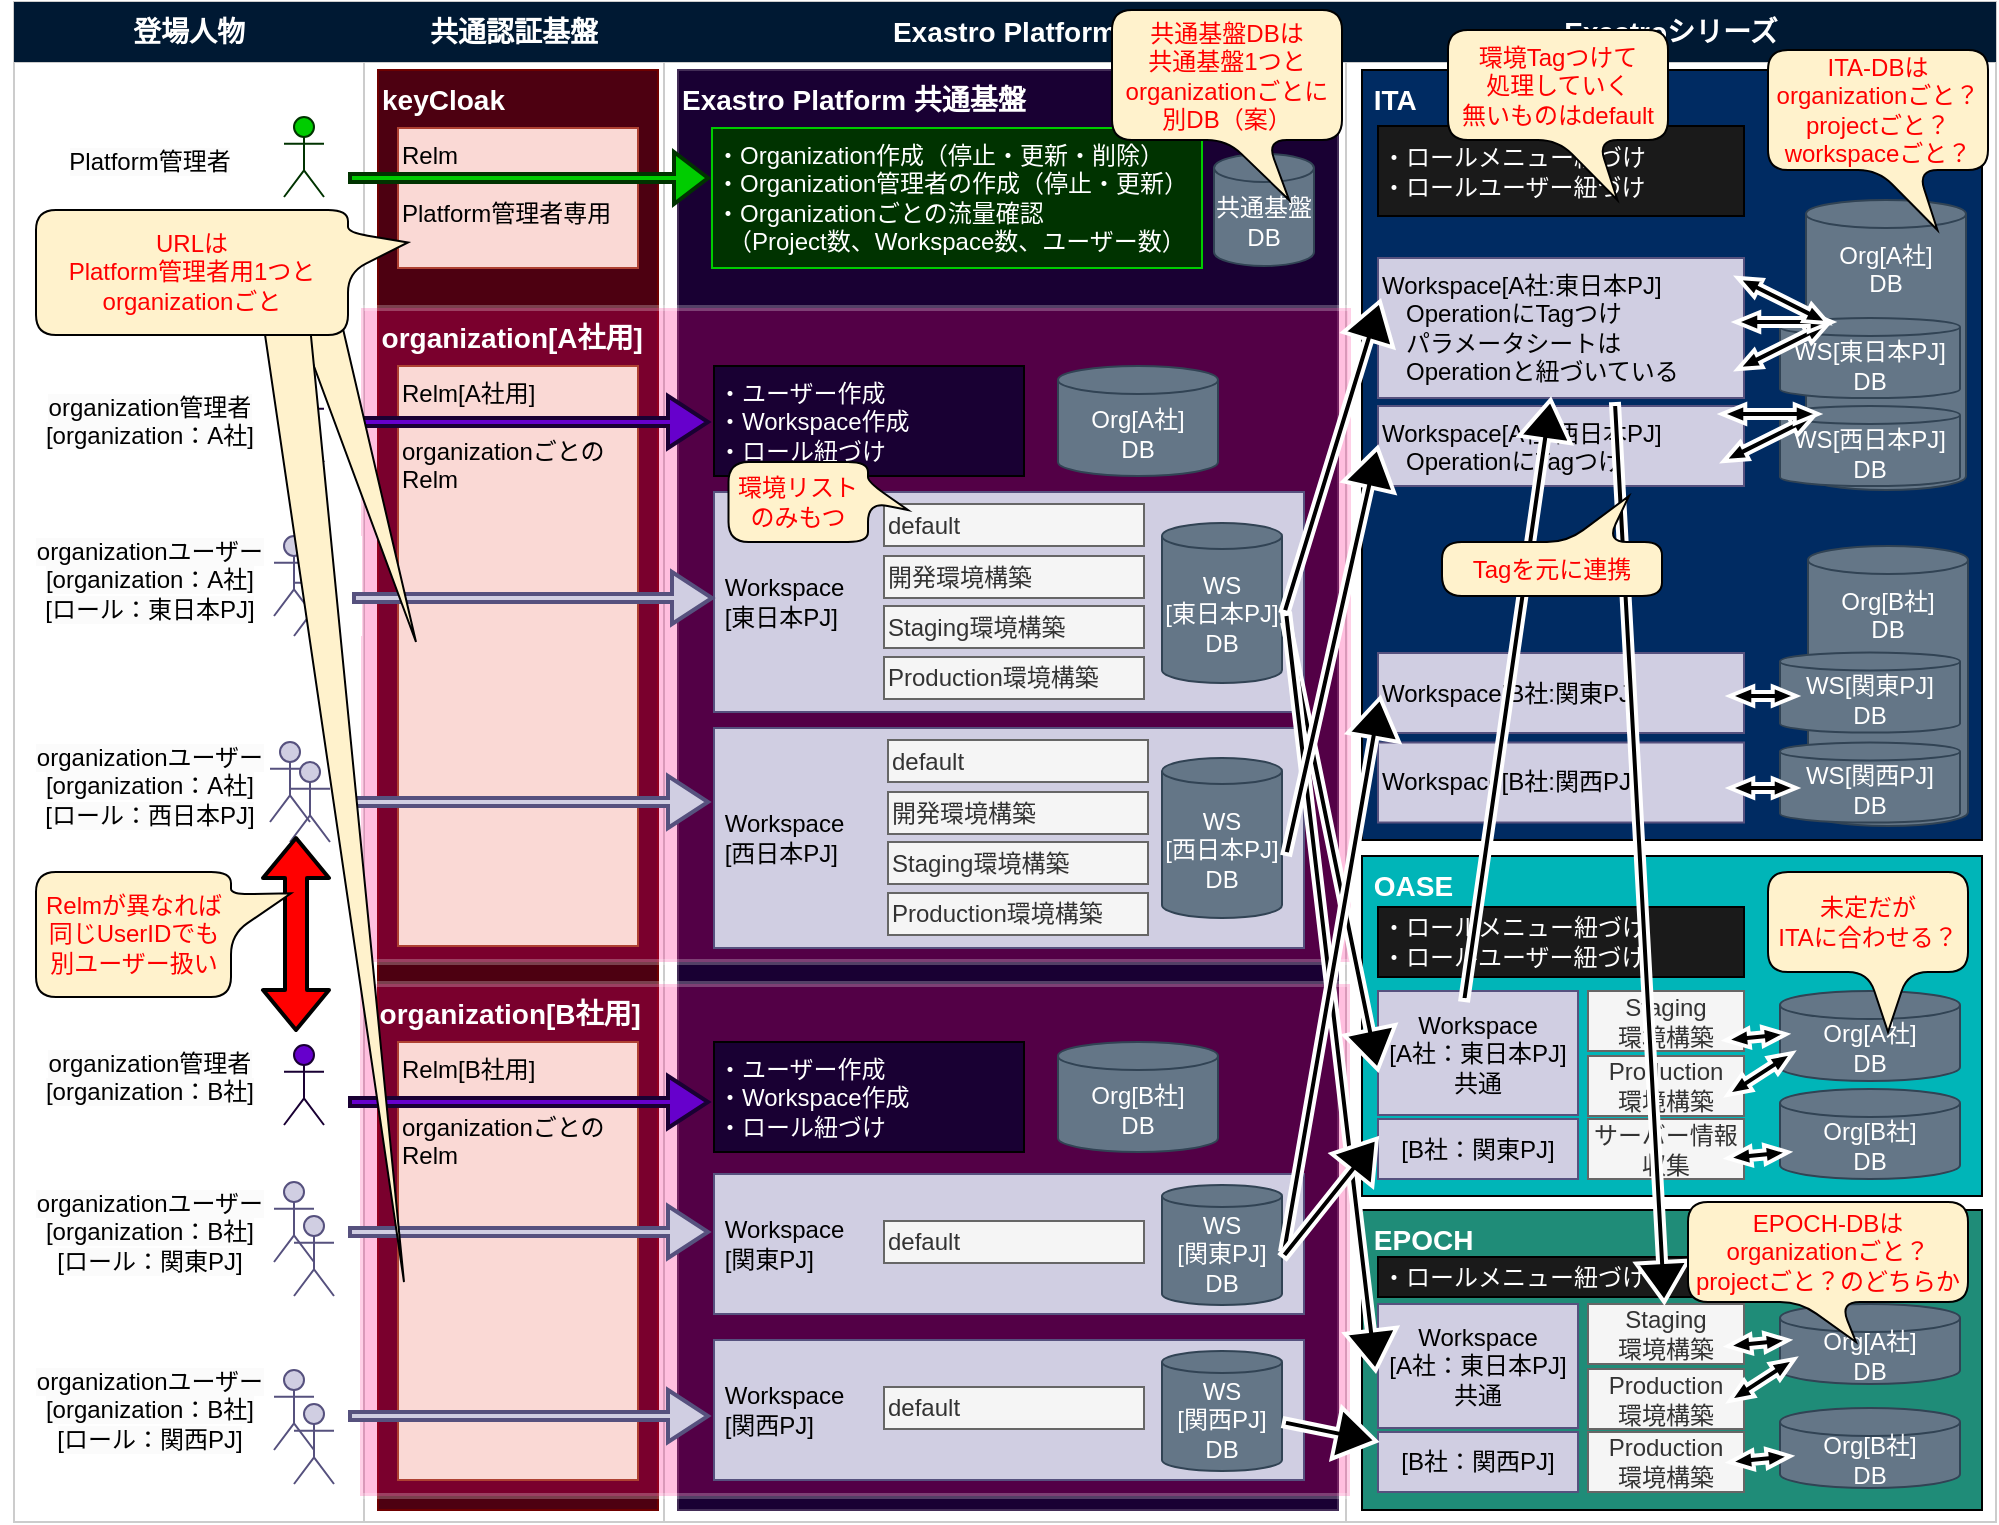 <mxfile version="20.8.10" type="device"><diagram id="C5RBs43oDa-KdzZeNtuy" name="Page-1"><mxGraphModel dx="2529" dy="993" grid="1" gridSize="10" guides="1" tooltips="1" connect="0" arrows="0" fold="1" page="1" pageScale="1" pageWidth="827" pageHeight="1169" math="0" shadow="0"><root><mxCell id="WIyWlLk6GJQsqaUBKTNV-0"/><object label="枠" id="LSg2JDwtAl1PQiaXoB8T-313"><mxCell style="locked=1;" parent="WIyWlLk6GJQsqaUBKTNV-0"/></object><mxCell id="LSg2JDwtAl1PQiaXoB8T-325" value="&lt;blockquote style=&quot;margin: 0 0 0 40px; border: none; padding: 0px;&quot;&gt;&lt;br&gt;&lt;/blockquote&gt;" style="shape=umlActor;verticalLabelPosition=bottom;verticalAlign=top;outlineConnect=0;fillColor=#6a00ff;strokeColor=#3700CC;html=1;fontColor=#ffffff;" vertex="1" parent="LSg2JDwtAl1PQiaXoB8T-313"><mxGeometry x="138" y="127.5" width="20" height="40" as="geometry"/></mxCell><mxCell id="LSg2JDwtAl1PQiaXoB8T-326" value="" style="shape=umlActor;verticalLabelPosition=bottom;verticalAlign=top;html=1;outlineConnect=0;fillColor=#000000;strokeColor=#1A1A1A;fontColor=#ffffff;" vertex="1" parent="LSg2JDwtAl1PQiaXoB8T-313"><mxGeometry x="138" y="247" width="20" height="40" as="geometry"/></mxCell><mxCell id="LSg2JDwtAl1PQiaXoB8T-327" value="&lt;font style=&quot;font-size: 14px;&quot;&gt;keyCloak&lt;/font&gt;" style="rounded=0;whiteSpace=wrap;html=1;align=left;horizontal=1;verticalAlign=top;strokeColor=#6F0000;fillColor=#4D0011;fontColor=#ffffff;fontStyle=1" vertex="1" parent="LSg2JDwtAl1PQiaXoB8T-313"><mxGeometry x="185" y="104" width="140" height="720" as="geometry"/></mxCell><mxCell id="LSg2JDwtAl1PQiaXoB8T-328" value="Relm&lt;br&gt;&lt;br&gt;Platform管理者専用" style="rounded=0;whiteSpace=wrap;html=1;align=left;horizontal=1;verticalAlign=top;strokeColor=#ae4132;fillColor=#fad9d5;" vertex="1" parent="LSg2JDwtAl1PQiaXoB8T-313"><mxGeometry x="195" y="133" width="120" height="70" as="geometry"/></mxCell><mxCell id="LSg2JDwtAl1PQiaXoB8T-329" value="Relm[B社用]&lt;br&gt;&lt;br&gt;organizationごとのRelm" style="rounded=0;whiteSpace=wrap;html=1;align=left;horizontal=1;verticalAlign=top;strokeColor=#ae4132;fillColor=#fad9d5;" vertex="1" parent="LSg2JDwtAl1PQiaXoB8T-313"><mxGeometry x="195" y="537" width="120" height="268" as="geometry"/></mxCell><mxCell id="LSg2JDwtAl1PQiaXoB8T-330" value="&lt;font style=&quot;font-size: 14px;&quot;&gt;Exastro Platform 共通基盤&lt;/font&gt;" style="rounded=0;whiteSpace=wrap;html=1;align=left;horizontal=1;verticalAlign=top;strokeColor=#432D57;fillColor=#190033;fontColor=#ffffff;fontStyle=1" vertex="1" parent="LSg2JDwtAl1PQiaXoB8T-313"><mxGeometry x="335" y="104" width="330" height="720" as="geometry"/></mxCell><mxCell id="LSg2JDwtAl1PQiaXoB8T-331" value="・Organization作成（停止・更新・削除）&lt;br&gt;・Organization管理者の作成（停止・更新）&lt;br&gt;・Organizationごとの流量確認&lt;br&gt;　（Project数、Workspace数、ユーザー数）" style="rounded=0;whiteSpace=wrap;html=1;align=left;horizontal=1;verticalAlign=top;strokeColor=#3700CC;fillColor=#6a00ff;fontColor=#ffffff;" vertex="1" parent="LSg2JDwtAl1PQiaXoB8T-313"><mxGeometry x="352" y="133" width="245" height="70" as="geometry"/></mxCell><mxCell id="LSg2JDwtAl1PQiaXoB8T-332" value="" style="shape=umlActor;verticalLabelPosition=bottom;verticalAlign=top;html=1;outlineConnect=0;fillColor=#000000;fontColor=#000000;strokeColor=#1A1A1A;" vertex="1" parent="LSg2JDwtAl1PQiaXoB8T-313"><mxGeometry x="138" y="559.5" width="20" height="40" as="geometry"/></mxCell><mxCell id="LSg2JDwtAl1PQiaXoB8T-333" value="・ユーザー作成&lt;br&gt;・Workspace作成&lt;br&gt;・ロール紐づけ" style="rounded=0;whiteSpace=wrap;html=1;align=left;horizontal=1;verticalAlign=top;strokeColor=#000000;fillColor=#1A1A1A;fontColor=#ffffff;" vertex="1" parent="LSg2JDwtAl1PQiaXoB8T-313"><mxGeometry x="353" y="229" width="155" height="55" as="geometry"/></mxCell><mxCell id="LSg2JDwtAl1PQiaXoB8T-334" value="&amp;nbsp;Workspace&lt;br&gt;&amp;nbsp;[東日本PJ]" style="rounded=0;whiteSpace=wrap;html=1;align=left;horizontal=1;verticalAlign=top;fillColor=#d0cee2;strokeColor=#56517e;" vertex="1" parent="LSg2JDwtAl1PQiaXoB8T-313"><mxGeometry x="353" y="291" width="295" height="110" as="geometry"/></mxCell><mxCell id="LSg2JDwtAl1PQiaXoB8T-335" value="default" style="rounded=0;whiteSpace=wrap;html=1;align=left;horizontal=1;verticalAlign=middle;strokeColor=#666666;fillColor=#f5f5f5;fontColor=#333333;" vertex="1" parent="LSg2JDwtAl1PQiaXoB8T-313"><mxGeometry x="438" y="297" width="130" height="21" as="geometry"/></mxCell><mxCell id="LSg2JDwtAl1PQiaXoB8T-336" value="開発環境構築" style="rounded=0;whiteSpace=wrap;html=1;align=left;horizontal=1;verticalAlign=middle;strokeColor=#666666;fillColor=#f5f5f5;fontColor=#333333;" vertex="1" parent="LSg2JDwtAl1PQiaXoB8T-313"><mxGeometry x="438" y="323" width="130" height="21" as="geometry"/></mxCell><mxCell id="LSg2JDwtAl1PQiaXoB8T-337" value="Staging環境構築" style="rounded=0;whiteSpace=wrap;html=1;align=left;horizontal=1;verticalAlign=middle;strokeColor=#666666;fillColor=#f5f5f5;fontColor=#333333;" vertex="1" parent="LSg2JDwtAl1PQiaXoB8T-313"><mxGeometry x="438" y="348" width="130" height="21" as="geometry"/></mxCell><mxCell id="LSg2JDwtAl1PQiaXoB8T-338" value="Production環境構築" style="rounded=0;whiteSpace=wrap;html=1;align=left;horizontal=1;verticalAlign=middle;strokeColor=#666666;fillColor=#f5f5f5;fontColor=#333333;" vertex="1" parent="LSg2JDwtAl1PQiaXoB8T-313"><mxGeometry x="438" y="373.5" width="130" height="21" as="geometry"/></mxCell><mxCell id="LSg2JDwtAl1PQiaXoB8T-339" value="&amp;nbsp;Workspace&lt;br&gt;&amp;nbsp;[西日本PJ]" style="rounded=0;whiteSpace=wrap;html=1;align=left;horizontal=1;verticalAlign=top;fillColor=#d0cee2;strokeColor=#56517e;" vertex="1" parent="LSg2JDwtAl1PQiaXoB8T-313"><mxGeometry x="353" y="409" width="295" height="110" as="geometry"/></mxCell><mxCell id="LSg2JDwtAl1PQiaXoB8T-340" value="default" style="rounded=0;whiteSpace=wrap;html=1;align=left;horizontal=1;verticalAlign=middle;strokeColor=#666666;fillColor=#f5f5f5;fontColor=#333333;" vertex="1" parent="LSg2JDwtAl1PQiaXoB8T-313"><mxGeometry x="440" y="415" width="130" height="21" as="geometry"/></mxCell><mxCell id="LSg2JDwtAl1PQiaXoB8T-341" value="開発環境構築" style="rounded=0;whiteSpace=wrap;html=1;align=left;horizontal=1;verticalAlign=middle;strokeColor=#666666;fillColor=#f5f5f5;fontColor=#333333;" vertex="1" parent="LSg2JDwtAl1PQiaXoB8T-313"><mxGeometry x="440" y="441" width="130" height="21" as="geometry"/></mxCell><mxCell id="LSg2JDwtAl1PQiaXoB8T-342" value="Staging環境構築" style="rounded=0;whiteSpace=wrap;html=1;align=left;horizontal=1;verticalAlign=middle;strokeColor=#666666;fillColor=#f5f5f5;fontColor=#333333;" vertex="1" parent="LSg2JDwtAl1PQiaXoB8T-313"><mxGeometry x="440" y="466" width="130" height="21" as="geometry"/></mxCell><mxCell id="LSg2JDwtAl1PQiaXoB8T-343" value="Production環境構築" style="rounded=0;whiteSpace=wrap;html=1;align=left;horizontal=1;verticalAlign=middle;strokeColor=#666666;fillColor=#f5f5f5;fontColor=#333333;" vertex="1" parent="LSg2JDwtAl1PQiaXoB8T-313"><mxGeometry x="440" y="491.5" width="130" height="21" as="geometry"/></mxCell><mxCell id="LSg2JDwtAl1PQiaXoB8T-344" value="WS&lt;br&gt;[東日本PJ]&lt;br&gt;DB" style="shape=cylinder3;whiteSpace=wrap;html=1;boundedLbl=1;backgroundOutline=1;size=6.5;strokeColor=#314354;fillColor=#647687;fontColor=#ffffff;" vertex="1" parent="LSg2JDwtAl1PQiaXoB8T-313"><mxGeometry x="577" y="306.5" width="60" height="80" as="geometry"/></mxCell><mxCell id="LSg2JDwtAl1PQiaXoB8T-345" value="Org[A社]&lt;br&gt;DB" style="shape=cylinder3;whiteSpace=wrap;html=1;boundedLbl=1;backgroundOutline=1;size=7;strokeColor=#314354;fillColor=#647687;fontColor=#ffffff;" vertex="1" parent="LSg2JDwtAl1PQiaXoB8T-313"><mxGeometry x="525" y="229" width="80" height="55" as="geometry"/></mxCell><mxCell id="LSg2JDwtAl1PQiaXoB8T-346" value="Relm[A社用]&lt;br&gt;&lt;br&gt;organizationごとのRelm" style="rounded=0;whiteSpace=wrap;html=1;align=left;horizontal=1;verticalAlign=top;strokeColor=#ae4132;fillColor=#fad9d5;" vertex="1" parent="LSg2JDwtAl1PQiaXoB8T-313"><mxGeometry x="195" y="229" width="120" height="290" as="geometry"/></mxCell><mxCell id="LSg2JDwtAl1PQiaXoB8T-347" value="共通基盤&lt;br&gt;DB" style="shape=cylinder3;whiteSpace=wrap;html=1;boundedLbl=1;backgroundOutline=1;size=7;strokeColor=#314354;fillColor=#647687;fontColor=#ffffff;" vertex="1" parent="LSg2JDwtAl1PQiaXoB8T-313"><mxGeometry x="603" y="140" width="50" height="56" as="geometry"/></mxCell><mxCell id="LSg2JDwtAl1PQiaXoB8T-348" value="&lt;font style=&quot;font-size: 14px;&quot;&gt;&amp;nbsp;ITA&lt;/font&gt;" style="rounded=0;whiteSpace=wrap;html=1;align=left;horizontal=1;verticalAlign=top;strokeColor=#000000;fillColor=#002b62;fontColor=#FFFFFF;fontStyle=1" vertex="1" parent="LSg2JDwtAl1PQiaXoB8T-313"><mxGeometry x="677" y="104" width="310" height="385" as="geometry"/></mxCell><mxCell id="LSg2JDwtAl1PQiaXoB8T-349" value="&lt;font style=&quot;font-size: 14px;&quot;&gt;&amp;nbsp;OASE&lt;/font&gt;" style="rounded=0;whiteSpace=wrap;html=1;align=left;horizontal=1;verticalAlign=top;strokeColor=#000000;fillColor=#00b5b8;fontColor=#FFFFFF;fontStyle=1" vertex="1" parent="LSg2JDwtAl1PQiaXoB8T-313"><mxGeometry x="677" y="497" width="310" height="170" as="geometry"/></mxCell><mxCell id="LSg2JDwtAl1PQiaXoB8T-350" value="・ロールメニュー紐づけ&lt;br&gt;・ロールユーザー紐づけ" style="rounded=0;whiteSpace=wrap;html=1;align=left;horizontal=1;verticalAlign=middle;strokeColor=#000000;fillColor=#1A1A1A;fontColor=#ffffff;" vertex="1" parent="LSg2JDwtAl1PQiaXoB8T-313"><mxGeometry x="685" y="132" width="183" height="45" as="geometry"/></mxCell><mxCell id="LSg2JDwtAl1PQiaXoB8T-351" value="Workspace[A社:東日本PJ]&lt;br&gt;　OperationにTagつけ&lt;br&gt;　パラメータシートは&lt;br&gt;　Operationと紐づいている" style="rounded=0;whiteSpace=wrap;html=1;align=left;horizontal=1;verticalAlign=top;fillColor=#d0cee2;strokeColor=#56517e;" vertex="1" parent="LSg2JDwtAl1PQiaXoB8T-313"><mxGeometry x="685" y="198" width="183" height="70" as="geometry"/></mxCell><mxCell id="LSg2JDwtAl1PQiaXoB8T-352" value="Workspace[A社:西日本PJ]&lt;br&gt;　OperationにTagつけ" style="rounded=0;whiteSpace=wrap;html=1;align=left;horizontal=1;verticalAlign=top;fillColor=#d0cee2;strokeColor=#56517e;" vertex="1" parent="LSg2JDwtAl1PQiaXoB8T-313"><mxGeometry x="685" y="272" width="183" height="40" as="geometry"/></mxCell><mxCell id="LSg2JDwtAl1PQiaXoB8T-353" value="Workspace[B社:関東PJ]" style="rounded=0;whiteSpace=wrap;html=1;align=left;horizontal=1;verticalAlign=middle;fillColor=#d0cee2;strokeColor=#56517e;" vertex="1" parent="LSg2JDwtAl1PQiaXoB8T-313"><mxGeometry x="685" y="398.5" width="183" height="40" as="geometry"/></mxCell><mxCell id="LSg2JDwtAl1PQiaXoB8T-354" value="Workspace[B社:関西PJ]" style="rounded=0;whiteSpace=wrap;html=1;align=left;horizontal=1;verticalAlign=middle;fillColor=#d0cee2;strokeColor=#56517e;" vertex="1" parent="LSg2JDwtAl1PQiaXoB8T-313"><mxGeometry x="685" y="443.25" width="183" height="40" as="geometry"/></mxCell><mxCell id="LSg2JDwtAl1PQiaXoB8T-355" value="WS&lt;br&gt;[西日本PJ]&lt;br&gt;DB" style="shape=cylinder3;whiteSpace=wrap;html=1;boundedLbl=1;backgroundOutline=1;size=6.5;strokeColor=#314354;fillColor=#647687;fontColor=#ffffff;" vertex="1" parent="LSg2JDwtAl1PQiaXoB8T-313"><mxGeometry x="577" y="424" width="60" height="80" as="geometry"/></mxCell><mxCell id="LSg2JDwtAl1PQiaXoB8T-356" value="Org[A社]&lt;br&gt;DB" style="shape=cylinder3;whiteSpace=wrap;html=1;boundedLbl=1;backgroundOutline=1;size=7;fillColor=#647687;fontColor=#ffffff;strokeColor=#314354;" vertex="1" parent="LSg2JDwtAl1PQiaXoB8T-313"><mxGeometry x="886" y="169" width="90" height="55" as="geometry"/></mxCell><mxCell id="LSg2JDwtAl1PQiaXoB8T-357" style="edgeStyle=orthogonalEdgeStyle;rounded=0;orthogonalLoop=1;jettySize=auto;html=1;exitX=0.5;exitY=1;exitDx=0;exitDy=0;exitPerimeter=0;entryX=0.5;entryY=0;entryDx=0;entryDy=0;entryPerimeter=0;fontFamily=Helvetica;fontSize=12;fontColor=#FFFFFF;fillColor=#647687;strokeColor=#314354;" edge="1" parent="LSg2JDwtAl1PQiaXoB8T-313"><mxGeometry relative="1" as="geometry"><mxPoint x="931.0" y="265" as="sourcePoint"/><mxPoint x="931" y="267" as="targetPoint"/></mxGeometry></mxCell><mxCell id="LSg2JDwtAl1PQiaXoB8T-358" value="WS[東日本PJ]&lt;br&gt;DB" style="shape=cylinder3;whiteSpace=wrap;html=1;boundedLbl=1;backgroundOutline=1;size=4.471;fillColor=#647687;fontColor=#ffffff;strokeColor=#314354;" vertex="1" parent="LSg2JDwtAl1PQiaXoB8T-313"><mxGeometry x="886" y="228" width="90" height="40" as="geometry"/></mxCell><mxCell id="LSg2JDwtAl1PQiaXoB8T-359" value="Org[B社]&lt;br&gt;DB" style="shape=cylinder3;whiteSpace=wrap;html=1;boundedLbl=1;backgroundOutline=1;size=7;fillColor=#647687;fontColor=#ffffff;strokeColor=#314354;" vertex="1" parent="LSg2JDwtAl1PQiaXoB8T-313"><mxGeometry x="886" y="340" width="90" height="55" as="geometry"/></mxCell><mxCell id="LSg2JDwtAl1PQiaXoB8T-360" value="・ロールメニュー紐づけ&lt;br&gt;・ロールユーザー紐づけ" style="rounded=0;whiteSpace=wrap;html=1;align=left;horizontal=1;verticalAlign=middle;strokeColor=#000000;fillColor=#1A1A1A;fontColor=#ffffff;" vertex="1" parent="LSg2JDwtAl1PQiaXoB8T-313"><mxGeometry x="685" y="522.5" width="183" height="35" as="geometry"/></mxCell><mxCell id="LSg2JDwtAl1PQiaXoB8T-361" value="Workspace&lt;br&gt;[A社：東日本PJ]&lt;br&gt;共通" style="rounded=0;whiteSpace=wrap;html=1;align=center;horizontal=1;verticalAlign=middle;fillColor=#d0cee2;strokeColor=#56517e;" vertex="1" parent="LSg2JDwtAl1PQiaXoB8T-313"><mxGeometry x="685" y="564.5" width="100" height="62" as="geometry"/></mxCell><mxCell id="LSg2JDwtAl1PQiaXoB8T-362" value="[B社：関東PJ]" style="rounded=0;whiteSpace=wrap;html=1;align=center;horizontal=1;verticalAlign=middle;fillColor=#d0cee2;strokeColor=#56517e;" vertex="1" parent="LSg2JDwtAl1PQiaXoB8T-313"><mxGeometry x="685" y="628.5" width="100" height="30" as="geometry"/></mxCell><mxCell id="LSg2JDwtAl1PQiaXoB8T-363" value="Org[A社]&lt;br&gt;DB" style="shape=cylinder3;whiteSpace=wrap;html=1;boundedLbl=1;backgroundOutline=1;size=7;fillColor=#647687;fontColor=#ffffff;strokeColor=#314354;" vertex="1" parent="LSg2JDwtAl1PQiaXoB8T-313"><mxGeometry x="886" y="564.5" width="90" height="45" as="geometry"/></mxCell><mxCell id="LSg2JDwtAl1PQiaXoB8T-364" value="Org[B社]&lt;br&gt;DB" style="shape=cylinder3;whiteSpace=wrap;html=1;boundedLbl=1;backgroundOutline=1;size=7;fillColor=#647687;fontColor=#ffffff;strokeColor=#314354;" vertex="1" parent="LSg2JDwtAl1PQiaXoB8T-313"><mxGeometry x="886" y="613.5" width="90" height="45" as="geometry"/></mxCell><mxCell id="LSg2JDwtAl1PQiaXoB8T-365" value="Staging&lt;br&gt;環境構築" style="rounded=0;whiteSpace=wrap;html=1;align=center;horizontal=1;verticalAlign=middle;strokeColor=#666666;fillColor=#f5f5f5;fontColor=#333333;" vertex="1" parent="LSg2JDwtAl1PQiaXoB8T-313"><mxGeometry x="790" y="564.5" width="78" height="30" as="geometry"/></mxCell><mxCell id="LSg2JDwtAl1PQiaXoB8T-366" value="Production&lt;br&gt;環境構築" style="rounded=0;whiteSpace=wrap;html=1;align=center;horizontal=1;verticalAlign=middle;strokeColor=#666666;fillColor=#f5f5f5;fontColor=#333333;" vertex="1" parent="LSg2JDwtAl1PQiaXoB8T-313"><mxGeometry x="790" y="597" width="78" height="30" as="geometry"/></mxCell><mxCell id="LSg2JDwtAl1PQiaXoB8T-367" value="サーバー情報収集" style="rounded=0;whiteSpace=wrap;html=1;align=center;horizontal=1;verticalAlign=middle;strokeColor=#666666;fillColor=#f5f5f5;fontColor=#333333;" vertex="1" parent="LSg2JDwtAl1PQiaXoB8T-313"><mxGeometry x="790" y="628.5" width="78" height="30" as="geometry"/></mxCell><mxCell id="LSg2JDwtAl1PQiaXoB8T-368" value="&lt;font style=&quot;font-size: 14px;&quot;&gt;&amp;nbsp;EPOCH&lt;/font&gt;" style="rounded=0;whiteSpace=wrap;html=1;align=left;horizontal=1;verticalAlign=top;strokeColor=#000000;fillColor=#1f8c78;fontColor=#FFFFFF;fontStyle=1" vertex="1" parent="LSg2JDwtAl1PQiaXoB8T-313"><mxGeometry x="677" y="674" width="310" height="150" as="geometry"/></mxCell><mxCell id="LSg2JDwtAl1PQiaXoB8T-369" value="・ロールメニュー紐づけ" style="rounded=0;whiteSpace=wrap;html=1;align=left;horizontal=1;verticalAlign=middle;strokeColor=#000000;fillColor=#1A1A1A;fontColor=#ffffff;" vertex="1" parent="LSg2JDwtAl1PQiaXoB8T-313"><mxGeometry x="685" y="697.5" width="183" height="20" as="geometry"/></mxCell><mxCell id="LSg2JDwtAl1PQiaXoB8T-370" value="Org[A社]&lt;br&gt;DB" style="shape=cylinder3;whiteSpace=wrap;html=1;boundedLbl=1;backgroundOutline=1;size=7;fillColor=#647687;fontColor=#ffffff;strokeColor=#314354;" vertex="1" parent="LSg2JDwtAl1PQiaXoB8T-313"><mxGeometry x="886" y="721" width="90" height="40" as="geometry"/></mxCell><mxCell id="LSg2JDwtAl1PQiaXoB8T-371" value="Org[B社]&lt;br&gt;DB" style="shape=cylinder3;whiteSpace=wrap;html=1;boundedLbl=1;backgroundOutline=1;size=7;fillColor=#647687;fontColor=#ffffff;strokeColor=#314354;" vertex="1" parent="LSg2JDwtAl1PQiaXoB8T-313"><mxGeometry x="886" y="773" width="90" height="40" as="geometry"/></mxCell><mxCell id="LSg2JDwtAl1PQiaXoB8T-372" value="・ユーザー作成&lt;br&gt;・Workspace作成&lt;br&gt;・ロール紐づけ" style="rounded=0;whiteSpace=wrap;html=1;align=left;horizontal=1;verticalAlign=top;strokeColor=#000000;fillColor=#1A1A1A;fontColor=#ffffff;" vertex="1" parent="LSg2JDwtAl1PQiaXoB8T-313"><mxGeometry x="353" y="560" width="155" height="55" as="geometry"/></mxCell><mxCell id="LSg2JDwtAl1PQiaXoB8T-373" value="&amp;nbsp;Workspace&lt;br&gt;&amp;nbsp;[関東PJ]" style="rounded=0;whiteSpace=wrap;html=1;align=left;horizontal=1;verticalAlign=top;fillColor=#d0cee2;strokeColor=#56517e;" vertex="1" parent="LSg2JDwtAl1PQiaXoB8T-313"><mxGeometry x="353" y="626" width="295" height="70" as="geometry"/></mxCell><mxCell id="LSg2JDwtAl1PQiaXoB8T-374" value="default" style="rounded=0;whiteSpace=wrap;html=1;align=left;horizontal=1;verticalAlign=middle;strokeColor=#666666;fillColor=#f5f5f5;fontColor=#333333;" vertex="1" parent="LSg2JDwtAl1PQiaXoB8T-313"><mxGeometry x="438" y="649.5" width="130" height="21" as="geometry"/></mxCell><mxCell id="LSg2JDwtAl1PQiaXoB8T-375" value="WS&lt;br&gt;[関東PJ]&lt;br&gt;DB" style="shape=cylinder3;whiteSpace=wrap;html=1;boundedLbl=1;backgroundOutline=1;size=5.5;strokeColor=#314354;fillColor=#647687;fontColor=#ffffff;" vertex="1" parent="LSg2JDwtAl1PQiaXoB8T-313"><mxGeometry x="577" y="631.5" width="60" height="60" as="geometry"/></mxCell><mxCell id="LSg2JDwtAl1PQiaXoB8T-376" value="Org[B社]&lt;br&gt;DB" style="shape=cylinder3;whiteSpace=wrap;html=1;boundedLbl=1;backgroundOutline=1;size=7;strokeColor=#314354;fillColor=#647687;fontColor=#ffffff;" vertex="1" parent="LSg2JDwtAl1PQiaXoB8T-313"><mxGeometry x="525" y="560" width="80" height="55" as="geometry"/></mxCell><mxCell id="LSg2JDwtAl1PQiaXoB8T-377" value="&amp;nbsp;Workspace&lt;br&gt;&amp;nbsp;[関西PJ]" style="rounded=0;whiteSpace=wrap;html=1;align=left;horizontal=1;verticalAlign=top;fillColor=#d0cee2;strokeColor=#56517e;" vertex="1" parent="LSg2JDwtAl1PQiaXoB8T-313"><mxGeometry x="353" y="709" width="295" height="70" as="geometry"/></mxCell><mxCell id="LSg2JDwtAl1PQiaXoB8T-378" value="default" style="rounded=0;whiteSpace=wrap;html=1;align=left;horizontal=1;verticalAlign=middle;strokeColor=#666666;fillColor=#f5f5f5;fontColor=#333333;" vertex="1" parent="LSg2JDwtAl1PQiaXoB8T-313"><mxGeometry x="438" y="732.5" width="130" height="21" as="geometry"/></mxCell><mxCell id="LSg2JDwtAl1PQiaXoB8T-379" value="WS&lt;br&gt;[関西PJ]&lt;br&gt;DB" style="shape=cylinder3;whiteSpace=wrap;html=1;boundedLbl=1;backgroundOutline=1;size=5.5;strokeColor=#314354;fillColor=#647687;fontColor=#ffffff;" vertex="1" parent="LSg2JDwtAl1PQiaXoB8T-313"><mxGeometry x="577" y="714.5" width="60" height="60" as="geometry"/></mxCell><mxCell id="LSg2JDwtAl1PQiaXoB8T-380" value="WS[西日本PJ]&lt;br&gt;DB" style="shape=cylinder3;whiteSpace=wrap;html=1;boundedLbl=1;backgroundOutline=1;size=4.471;fillColor=#647687;fontColor=#ffffff;strokeColor=#314354;" vertex="1" parent="LSg2JDwtAl1PQiaXoB8T-313"><mxGeometry x="886" y="272" width="90" height="40" as="geometry"/></mxCell><mxCell id="LSg2JDwtAl1PQiaXoB8T-381" style="edgeStyle=orthogonalEdgeStyle;rounded=0;orthogonalLoop=1;jettySize=auto;html=1;exitX=0.5;exitY=1;exitDx=0;exitDy=0;exitPerimeter=0;entryX=0.5;entryY=0;entryDx=0;entryDy=0;entryPerimeter=0;fontFamily=Helvetica;fontSize=12;fontColor=#FFFFFF;fillColor=#647687;strokeColor=#314354;" edge="1" parent="LSg2JDwtAl1PQiaXoB8T-313"><mxGeometry relative="1" as="geometry"><mxPoint x="931" y="438.25" as="targetPoint"/><mxPoint x="931.0" y="436.25" as="sourcePoint"/></mxGeometry></mxCell><mxCell id="LSg2JDwtAl1PQiaXoB8T-382" value="WS[関東PJ]&lt;br&gt;DB" style="shape=cylinder3;whiteSpace=wrap;html=1;boundedLbl=1;backgroundOutline=1;size=4.471;fillColor=#647687;fontColor=#ffffff;strokeColor=#314354;" vertex="1" parent="LSg2JDwtAl1PQiaXoB8T-313"><mxGeometry x="886" y="398.25" width="90" height="40" as="geometry"/></mxCell><mxCell id="LSg2JDwtAl1PQiaXoB8T-383" value="WS[関西PJ]&lt;br&gt;DB" style="shape=cylinder3;whiteSpace=wrap;html=1;boundedLbl=1;backgroundOutline=1;size=4.471;fillColor=#647687;fontColor=#ffffff;strokeColor=#314354;" vertex="1" parent="LSg2JDwtAl1PQiaXoB8T-313"><mxGeometry x="886" y="443.25" width="90" height="40" as="geometry"/></mxCell><mxCell id="LSg2JDwtAl1PQiaXoB8T-384" value="&lt;span style=&quot;color: rgb(0, 0, 0); font-family: Helvetica; font-size: 12px; font-style: normal; font-variant-ligatures: normal; font-variant-caps: normal; font-weight: 400; letter-spacing: normal; orphans: 2; text-indent: 0px; text-transform: none; widows: 2; word-spacing: 0px; -webkit-text-stroke-width: 0px; background-color: rgb(251, 251, 251); text-decoration-thickness: initial; text-decoration-style: initial; text-decoration-color: initial; float: none; display: inline !important;&quot;&gt;Platform管理者&lt;/span&gt;" style="text;whiteSpace=wrap;html=1;fontSize=12;fontFamily=Helvetica;fontColor=#FFFFFF;verticalAlign=middle;align=center;" vertex="1" parent="LSg2JDwtAl1PQiaXoB8T-313"><mxGeometry x="16" y="130" width="110" height="40" as="geometry"/></mxCell><mxCell id="LSg2JDwtAl1PQiaXoB8T-385" value="&lt;span style=&quot;color: rgb(0, 0, 0); font-family: Helvetica; font-size: 12px; font-style: normal; font-variant-ligatures: normal; font-variant-caps: normal; font-weight: 400; letter-spacing: normal; orphans: 2; text-indent: 0px; text-transform: none; widows: 2; word-spacing: 0px; -webkit-text-stroke-width: 0px; background-color: rgb(251, 251, 251); text-decoration-thickness: initial; text-decoration-style: initial; text-decoration-color: initial; float: none; display: inline !important;&quot;&gt;organization管理者&lt;/span&gt;&lt;br style=&quot;border-color: var(--border-color); color: rgb(0, 0, 0); font-family: Helvetica; font-size: 12px; font-style: normal; font-variant-ligatures: normal; font-variant-caps: normal; font-weight: 400; letter-spacing: normal; orphans: 2; text-indent: 0px; text-transform: none; widows: 2; word-spacing: 0px; -webkit-text-stroke-width: 0px; background-color: rgb(251, 251, 251); text-decoration-thickness: initial; text-decoration-style: initial; text-decoration-color: initial;&quot;&gt;&lt;span style=&quot;color: rgb(0, 0, 0); font-family: Helvetica; font-size: 12px; font-style: normal; font-variant-ligatures: normal; font-variant-caps: normal; font-weight: 400; letter-spacing: normal; orphans: 2; text-indent: 0px; text-transform: none; widows: 2; word-spacing: 0px; -webkit-text-stroke-width: 0px; background-color: rgb(251, 251, 251); text-decoration-thickness: initial; text-decoration-style: initial; text-decoration-color: initial; float: none; display: inline !important;&quot;&gt;[organization：A社]&lt;/span&gt;" style="text;whiteSpace=wrap;html=1;fontSize=12;fontFamily=Helvetica;fontColor=#FFFFFF;align=center;" vertex="1" parent="LSg2JDwtAl1PQiaXoB8T-313"><mxGeometry x="1" y="246" width="140" height="50" as="geometry"/></mxCell><mxCell id="LSg2JDwtAl1PQiaXoB8T-386" value="&lt;span style=&quot;color: rgb(0, 0, 0); font-family: Helvetica; font-size: 12px; font-style: normal; font-variant-ligatures: normal; font-variant-caps: normal; font-weight: 400; letter-spacing: normal; orphans: 2; text-indent: 0px; text-transform: none; widows: 2; word-spacing: 0px; -webkit-text-stroke-width: 0px; background-color: rgb(251, 251, 251); text-decoration-thickness: initial; text-decoration-style: initial; text-decoration-color: initial; float: none; display: inline !important;&quot;&gt;organizationユーザー&lt;/span&gt;&lt;br style=&quot;border-color: var(--border-color); color: rgb(0, 0, 0); font-family: Helvetica; font-size: 12px; font-style: normal; font-variant-ligatures: normal; font-variant-caps: normal; font-weight: 400; letter-spacing: normal; orphans: 2; text-indent: 0px; text-transform: none; widows: 2; word-spacing: 0px; -webkit-text-stroke-width: 0px; background-color: rgb(251, 251, 251); text-decoration-thickness: initial; text-decoration-style: initial; text-decoration-color: initial;&quot;&gt;&lt;span style=&quot;color: rgb(0, 0, 0); font-family: Helvetica; font-size: 12px; font-style: normal; font-variant-ligatures: normal; font-variant-caps: normal; font-weight: 400; letter-spacing: normal; orphans: 2; text-indent: 0px; text-transform: none; widows: 2; word-spacing: 0px; -webkit-text-stroke-width: 0px; background-color: rgb(251, 251, 251); text-decoration-thickness: initial; text-decoration-style: initial; text-decoration-color: initial; float: none; display: inline !important;&quot;&gt;[organization：A社]&lt;/span&gt;&lt;br style=&quot;border-color: var(--border-color); color: rgb(0, 0, 0); font-family: Helvetica; font-size: 12px; font-style: normal; font-variant-ligatures: normal; font-variant-caps: normal; font-weight: 400; letter-spacing: normal; orphans: 2; text-indent: 0px; text-transform: none; widows: 2; word-spacing: 0px; -webkit-text-stroke-width: 0px; background-color: rgb(251, 251, 251); text-decoration-thickness: initial; text-decoration-style: initial; text-decoration-color: initial;&quot;&gt;&lt;span style=&quot;color: rgb(0, 0, 0); font-family: Helvetica; font-size: 12px; font-style: normal; font-variant-ligatures: normal; font-variant-caps: normal; font-weight: 400; letter-spacing: normal; orphans: 2; text-indent: 0px; text-transform: none; widows: 2; word-spacing: 0px; -webkit-text-stroke-width: 0px; background-color: rgb(251, 251, 251); text-decoration-thickness: initial; text-decoration-style: initial; text-decoration-color: initial; float: none; display: inline !important;&quot;&gt;[ロール：東日本PJ]&lt;/span&gt;" style="text;whiteSpace=wrap;html=1;fontSize=12;fontFamily=Helvetica;fontColor=#FFFFFF;align=center;" vertex="1" parent="LSg2JDwtAl1PQiaXoB8T-313"><mxGeometry x="-4" y="316" width="150" height="70" as="geometry"/></mxCell><mxCell id="LSg2JDwtAl1PQiaXoB8T-387" value="" style="group" vertex="1" connectable="0" parent="LSg2JDwtAl1PQiaXoB8T-313"><mxGeometry x="138" y="322" width="39" height="50" as="geometry"/></mxCell><mxCell id="LSg2JDwtAl1PQiaXoB8T-388" value="" style="shape=umlActor;verticalLabelPosition=bottom;verticalAlign=top;html=1;outlineConnect=0;fillColor=#d0cee2;strokeColor=#56517e;" vertex="1" parent="LSg2JDwtAl1PQiaXoB8T-387"><mxGeometry x="-5" width="20" height="40" as="geometry"/></mxCell><mxCell id="LSg2JDwtAl1PQiaXoB8T-389" value="" style="shape=umlActor;verticalLabelPosition=bottom;verticalAlign=top;html=1;outlineConnect=0;fillColor=#d0cee2;strokeColor=#56517e;" vertex="1" parent="LSg2JDwtAl1PQiaXoB8T-387"><mxGeometry x="5" y="10" width="20" height="40" as="geometry"/></mxCell><mxCell id="LSg2JDwtAl1PQiaXoB8T-390" value="&lt;span style=&quot;color: rgb(0, 0, 0); font-family: Helvetica; font-size: 12px; font-style: normal; font-variant-ligatures: normal; font-variant-caps: normal; font-weight: 400; letter-spacing: normal; orphans: 2; text-indent: 0px; text-transform: none; widows: 2; word-spacing: 0px; -webkit-text-stroke-width: 0px; background-color: rgb(251, 251, 251); text-decoration-thickness: initial; text-decoration-style: initial; text-decoration-color: initial; float: none; display: inline !important;&quot;&gt;organizationユーザー&lt;/span&gt;&lt;br style=&quot;border-color: var(--border-color); color: rgb(0, 0, 0); font-family: Helvetica; font-size: 12px; font-style: normal; font-variant-ligatures: normal; font-variant-caps: normal; font-weight: 400; letter-spacing: normal; orphans: 2; text-indent: 0px; text-transform: none; widows: 2; word-spacing: 0px; -webkit-text-stroke-width: 0px; background-color: rgb(251, 251, 251); text-decoration-thickness: initial; text-decoration-style: initial; text-decoration-color: initial;&quot;&gt;&lt;span style=&quot;color: rgb(0, 0, 0); font-family: Helvetica; font-size: 12px; font-style: normal; font-variant-ligatures: normal; font-variant-caps: normal; font-weight: 400; letter-spacing: normal; orphans: 2; text-indent: 0px; text-transform: none; widows: 2; word-spacing: 0px; -webkit-text-stroke-width: 0px; background-color: rgb(251, 251, 251); text-decoration-thickness: initial; text-decoration-style: initial; text-decoration-color: initial; float: none; display: inline !important;&quot;&gt;[organization：A社]&lt;/span&gt;&lt;br style=&quot;border-color: var(--border-color); color: rgb(0, 0, 0); font-family: Helvetica; font-size: 12px; font-style: normal; font-variant-ligatures: normal; font-variant-caps: normal; font-weight: 400; letter-spacing: normal; orphans: 2; text-indent: 0px; text-transform: none; widows: 2; word-spacing: 0px; -webkit-text-stroke-width: 0px; background-color: rgb(251, 251, 251); text-decoration-thickness: initial; text-decoration-style: initial; text-decoration-color: initial;&quot;&gt;&lt;span style=&quot;color: rgb(0, 0, 0); font-family: Helvetica; font-size: 12px; font-style: normal; font-variant-ligatures: normal; font-variant-caps: normal; font-weight: 400; letter-spacing: normal; orphans: 2; text-indent: 0px; text-transform: none; widows: 2; word-spacing: 0px; -webkit-text-stroke-width: 0px; background-color: rgb(251, 251, 251); text-decoration-thickness: initial; text-decoration-style: initial; text-decoration-color: initial; float: none; display: inline !important;&quot;&gt;[ロール：西日本PJ]&lt;/span&gt;" style="text;whiteSpace=wrap;html=1;fontSize=12;fontFamily=Helvetica;fontColor=#FFFFFF;align=center;" vertex="1" parent="LSg2JDwtAl1PQiaXoB8T-313"><mxGeometry x="-4" y="417" width="150" height="70" as="geometry"/></mxCell><mxCell id="LSg2JDwtAl1PQiaXoB8T-391" value="&lt;span style=&quot;color: rgb(0, 0, 0); font-family: Helvetica; font-size: 12px; font-style: normal; font-variant-ligatures: normal; font-variant-caps: normal; font-weight: 400; letter-spacing: normal; orphans: 2; text-indent: 0px; text-transform: none; widows: 2; word-spacing: 0px; -webkit-text-stroke-width: 0px; background-color: rgb(251, 251, 251); text-decoration-thickness: initial; text-decoration-style: initial; text-decoration-color: initial; float: none; display: inline !important;&quot;&gt;organization管理者&lt;/span&gt;&lt;br style=&quot;border-color: var(--border-color); color: rgb(0, 0, 0); font-family: Helvetica; font-size: 12px; font-style: normal; font-variant-ligatures: normal; font-variant-caps: normal; font-weight: 400; letter-spacing: normal; orphans: 2; text-indent: 0px; text-transform: none; widows: 2; word-spacing: 0px; -webkit-text-stroke-width: 0px; background-color: rgb(251, 251, 251); text-decoration-thickness: initial; text-decoration-style: initial; text-decoration-color: initial;&quot;&gt;&lt;span style=&quot;color: rgb(0, 0, 0); font-family: Helvetica; font-size: 12px; font-style: normal; font-variant-ligatures: normal; font-variant-caps: normal; font-weight: 400; letter-spacing: normal; orphans: 2; text-indent: 0px; text-transform: none; widows: 2; word-spacing: 0px; -webkit-text-stroke-width: 0px; background-color: rgb(251, 251, 251); text-decoration-thickness: initial; text-decoration-style: initial; text-decoration-color: initial; float: none; display: inline !important;&quot;&gt;[organization：B社]&lt;/span&gt;" style="text;whiteSpace=wrap;html=1;fontSize=12;fontFamily=Helvetica;fontColor=#FFFFFF;align=center;" vertex="1" parent="LSg2JDwtAl1PQiaXoB8T-313"><mxGeometry x="1" y="554.5" width="140" height="50" as="geometry"/></mxCell><mxCell id="LSg2JDwtAl1PQiaXoB8T-392" value="&lt;span style=&quot;color: rgb(0, 0, 0); font-family: Helvetica; font-size: 12px; font-style: normal; font-variant-ligatures: normal; font-variant-caps: normal; font-weight: 400; letter-spacing: normal; orphans: 2; text-indent: 0px; text-transform: none; widows: 2; word-spacing: 0px; -webkit-text-stroke-width: 0px; background-color: rgb(251, 251, 251); text-decoration-thickness: initial; text-decoration-style: initial; text-decoration-color: initial; float: none; display: inline !important;&quot;&gt;organizationユーザー&lt;/span&gt;&lt;br style=&quot;border-color: var(--border-color); color: rgb(0, 0, 0); font-family: Helvetica; font-size: 12px; font-style: normal; font-variant-ligatures: normal; font-variant-caps: normal; font-weight: 400; letter-spacing: normal; orphans: 2; text-indent: 0px; text-transform: none; widows: 2; word-spacing: 0px; -webkit-text-stroke-width: 0px; background-color: rgb(251, 251, 251); text-decoration-thickness: initial; text-decoration-style: initial; text-decoration-color: initial;&quot;&gt;&lt;span style=&quot;color: rgb(0, 0, 0); font-family: Helvetica; font-size: 12px; font-style: normal; font-variant-ligatures: normal; font-variant-caps: normal; font-weight: 400; letter-spacing: normal; orphans: 2; text-indent: 0px; text-transform: none; widows: 2; word-spacing: 0px; -webkit-text-stroke-width: 0px; background-color: rgb(251, 251, 251); text-decoration-thickness: initial; text-decoration-style: initial; text-decoration-color: initial; float: none; display: inline !important;&quot;&gt;[organization：B社]&lt;/span&gt;&lt;br style=&quot;border-color: var(--border-color); color: rgb(0, 0, 0); font-family: Helvetica; font-size: 12px; font-style: normal; font-variant-ligatures: normal; font-variant-caps: normal; font-weight: 400; letter-spacing: normal; orphans: 2; text-indent: 0px; text-transform: none; widows: 2; word-spacing: 0px; -webkit-text-stroke-width: 0px; background-color: rgb(251, 251, 251); text-decoration-thickness: initial; text-decoration-style: initial; text-decoration-color: initial;&quot;&gt;&lt;span style=&quot;color: rgb(0, 0, 0); font-family: Helvetica; font-size: 12px; font-style: normal; font-variant-ligatures: normal; font-variant-caps: normal; font-weight: 400; letter-spacing: normal; orphans: 2; text-indent: 0px; text-transform: none; widows: 2; word-spacing: 0px; -webkit-text-stroke-width: 0px; background-color: rgb(251, 251, 251); text-decoration-thickness: initial; text-decoration-style: initial; text-decoration-color: initial; float: none; display: inline !important;&quot;&gt;[ロール：関東PJ]&lt;/span&gt;" style="text;whiteSpace=wrap;html=1;fontSize=12;fontFamily=Helvetica;fontColor=#FFFFFF;align=center;" vertex="1" parent="LSg2JDwtAl1PQiaXoB8T-313"><mxGeometry x="-4" y="639.5" width="150" height="70" as="geometry"/></mxCell><mxCell id="LSg2JDwtAl1PQiaXoB8T-393" value="&lt;span style=&quot;color: rgb(0, 0, 0); font-family: Helvetica; font-size: 12px; font-style: normal; font-variant-ligatures: normal; font-variant-caps: normal; font-weight: 400; letter-spacing: normal; orphans: 2; text-indent: 0px; text-transform: none; widows: 2; word-spacing: 0px; -webkit-text-stroke-width: 0px; background-color: rgb(251, 251, 251); text-decoration-thickness: initial; text-decoration-style: initial; text-decoration-color: initial; float: none; display: inline !important;&quot;&gt;organizationユーザー&lt;/span&gt;&lt;br style=&quot;border-color: var(--border-color); color: rgb(0, 0, 0); font-family: Helvetica; font-size: 12px; font-style: normal; font-variant-ligatures: normal; font-variant-caps: normal; font-weight: 400; letter-spacing: normal; orphans: 2; text-indent: 0px; text-transform: none; widows: 2; word-spacing: 0px; -webkit-text-stroke-width: 0px; background-color: rgb(251, 251, 251); text-decoration-thickness: initial; text-decoration-style: initial; text-decoration-color: initial;&quot;&gt;&lt;span style=&quot;color: rgb(0, 0, 0); font-family: Helvetica; font-size: 12px; font-style: normal; font-variant-ligatures: normal; font-variant-caps: normal; font-weight: 400; letter-spacing: normal; orphans: 2; text-indent: 0px; text-transform: none; widows: 2; word-spacing: 0px; -webkit-text-stroke-width: 0px; background-color: rgb(251, 251, 251); text-decoration-thickness: initial; text-decoration-style: initial; text-decoration-color: initial; float: none; display: inline !important;&quot;&gt;[organization：B社]&lt;/span&gt;&lt;br style=&quot;border-color: var(--border-color); color: rgb(0, 0, 0); font-family: Helvetica; font-size: 12px; font-style: normal; font-variant-ligatures: normal; font-variant-caps: normal; font-weight: 400; letter-spacing: normal; orphans: 2; text-indent: 0px; text-transform: none; widows: 2; word-spacing: 0px; -webkit-text-stroke-width: 0px; background-color: rgb(251, 251, 251); text-decoration-thickness: initial; text-decoration-style: initial; text-decoration-color: initial;&quot;&gt;&lt;span style=&quot;color: rgb(0, 0, 0); font-family: Helvetica; font-size: 12px; font-style: normal; font-variant-ligatures: normal; font-variant-caps: normal; font-weight: 400; letter-spacing: normal; orphans: 2; text-indent: 0px; text-transform: none; widows: 2; word-spacing: 0px; -webkit-text-stroke-width: 0px; background-color: rgb(251, 251, 251); text-decoration-thickness: initial; text-decoration-style: initial; text-decoration-color: initial; float: none; display: inline !important;&quot;&gt;[ロール：関西PJ]&lt;/span&gt;" style="text;whiteSpace=wrap;html=1;fontSize=12;fontFamily=Helvetica;fontColor=default;align=center;" vertex="1" parent="LSg2JDwtAl1PQiaXoB8T-313"><mxGeometry x="-4" y="733.5" width="150" height="70" as="geometry"/></mxCell><mxCell id="LSg2JDwtAl1PQiaXoB8T-394" value="" style="group" vertex="1" connectable="0" parent="LSg2JDwtAl1PQiaXoB8T-313"><mxGeometry x="136" y="423" width="39" height="50" as="geometry"/></mxCell><mxCell id="LSg2JDwtAl1PQiaXoB8T-395" value="" style="shape=umlActor;verticalLabelPosition=bottom;verticalAlign=top;html=1;outlineConnect=0;fillColor=#d0cee2;strokeColor=#56517e;" vertex="1" parent="LSg2JDwtAl1PQiaXoB8T-394"><mxGeometry x="-5" width="20" height="40" as="geometry"/></mxCell><mxCell id="LSg2JDwtAl1PQiaXoB8T-396" value="" style="shape=umlActor;verticalLabelPosition=bottom;verticalAlign=top;html=1;outlineConnect=0;fillColor=#d0cee2;strokeColor=#56517e;" vertex="1" parent="LSg2JDwtAl1PQiaXoB8T-394"><mxGeometry x="5" y="10" width="20" height="40" as="geometry"/></mxCell><mxCell id="LSg2JDwtAl1PQiaXoB8T-397" value="" style="group" vertex="1" connectable="0" parent="LSg2JDwtAl1PQiaXoB8T-313"><mxGeometry x="138" y="643" width="39" height="50" as="geometry"/></mxCell><mxCell id="LSg2JDwtAl1PQiaXoB8T-398" value="" style="shape=umlActor;verticalLabelPosition=bottom;verticalAlign=top;html=1;outlineConnect=0;fillColor=#d0cee2;strokeColor=#56517e;" vertex="1" parent="LSg2JDwtAl1PQiaXoB8T-397"><mxGeometry x="-5" width="20" height="40" as="geometry"/></mxCell><mxCell id="LSg2JDwtAl1PQiaXoB8T-399" value="" style="shape=umlActor;verticalLabelPosition=bottom;verticalAlign=top;html=1;outlineConnect=0;fillColor=#d0cee2;strokeColor=#56517e;" vertex="1" parent="LSg2JDwtAl1PQiaXoB8T-397"><mxGeometry x="5" y="10" width="20" height="40" as="geometry"/></mxCell><mxCell id="LSg2JDwtAl1PQiaXoB8T-400" value="" style="group" vertex="1" connectable="0" parent="LSg2JDwtAl1PQiaXoB8T-313"><mxGeometry x="138" y="742" width="39" height="50" as="geometry"/></mxCell><mxCell id="LSg2JDwtAl1PQiaXoB8T-401" value="" style="shape=umlActor;verticalLabelPosition=bottom;verticalAlign=top;html=1;outlineConnect=0;fillColor=#d0cee2;strokeColor=#56517e;" vertex="1" parent="LSg2JDwtAl1PQiaXoB8T-400"><mxGeometry x="-5" width="20" height="40" as="geometry"/></mxCell><mxCell id="LSg2JDwtAl1PQiaXoB8T-402" value="" style="shape=umlActor;verticalLabelPosition=bottom;verticalAlign=top;html=1;outlineConnect=0;fillColor=#d0cee2;strokeColor=#56517e;" vertex="1" parent="LSg2JDwtAl1PQiaXoB8T-400"><mxGeometry x="5" y="10" width="20" height="40" as="geometry"/></mxCell><mxCell id="LSg2JDwtAl1PQiaXoB8T-403" value="Workspace&lt;br&gt;[A社：東日本PJ]&lt;br&gt;共通" style="rounded=0;whiteSpace=wrap;html=1;align=center;horizontal=1;verticalAlign=middle;fillColor=#d0cee2;strokeColor=#56517e;" vertex="1" parent="LSg2JDwtAl1PQiaXoB8T-313"><mxGeometry x="685" y="721" width="100" height="62" as="geometry"/></mxCell><mxCell id="LSg2JDwtAl1PQiaXoB8T-404" value="[B社：関西PJ]" style="rounded=0;whiteSpace=wrap;html=1;align=center;horizontal=1;verticalAlign=middle;fillColor=#d0cee2;strokeColor=#56517e;" vertex="1" parent="LSg2JDwtAl1PQiaXoB8T-313"><mxGeometry x="685" y="785" width="100" height="30" as="geometry"/></mxCell><mxCell id="LSg2JDwtAl1PQiaXoB8T-405" value="Staging&lt;br&gt;環境構築" style="rounded=0;whiteSpace=wrap;html=1;align=center;horizontal=1;verticalAlign=middle;strokeColor=#666666;fillColor=#f5f5f5;fontColor=#333333;" vertex="1" parent="LSg2JDwtAl1PQiaXoB8T-313"><mxGeometry x="790" y="721" width="78" height="30" as="geometry"/></mxCell><mxCell id="LSg2JDwtAl1PQiaXoB8T-406" value="Production&lt;br&gt;環境構築" style="rounded=0;whiteSpace=wrap;html=1;align=center;horizontal=1;verticalAlign=middle;strokeColor=#666666;fillColor=#f5f5f5;fontColor=#333333;" vertex="1" parent="LSg2JDwtAl1PQiaXoB8T-313"><mxGeometry x="790" y="753.5" width="78" height="30" as="geometry"/></mxCell><mxCell id="LSg2JDwtAl1PQiaXoB8T-407" value="Production&lt;br style=&quot;border-color: var(--border-color);&quot;&gt;環境構築" style="rounded=0;whiteSpace=wrap;html=1;align=center;horizontal=1;verticalAlign=middle;strokeColor=#666666;fillColor=#f5f5f5;fontColor=#333333;" vertex="1" parent="LSg2JDwtAl1PQiaXoB8T-313"><mxGeometry x="790" y="785" width="78" height="30" as="geometry"/></mxCell><mxCell id="LSg2JDwtAl1PQiaXoB8T-419" value="" style="shape=table;startSize=0;container=1;collapsible=0;childLayout=tableLayout;strokeColor=#CCCCCC;fontStyle=1;fontSize=17;" vertex="1" parent="LSg2JDwtAl1PQiaXoB8T-313"><mxGeometry x="3" y="70" width="991" height="760" as="geometry"/></mxCell><mxCell id="LSg2JDwtAl1PQiaXoB8T-420" value="" style="shape=tableRow;horizontal=0;startSize=0;swimlaneHead=0;swimlaneBody=0;strokeColor=#333333;top=0;left=0;bottom=0;right=0;collapsible=0;dropTarget=0;fillColor=none;points=[[0,0.5],[1,0.5]];portConstraint=eastwest;fontStyle=1;fontSize=14;" vertex="1" parent="LSg2JDwtAl1PQiaXoB8T-419"><mxGeometry width="991" height="30" as="geometry"/></mxCell><mxCell id="LSg2JDwtAl1PQiaXoB8T-421" value="&lt;font style=&quot;font-size: 14px;&quot;&gt;登場人物&lt;/font&gt;" style="shape=partialRectangle;html=1;whiteSpace=wrap;connectable=0;strokeColor=#333333;overflow=hidden;fillColor=#001933;top=0;left=0;bottom=0;right=0;pointerEvents=1;fontColor=#FFFFFF;fontStyle=1" vertex="1" parent="LSg2JDwtAl1PQiaXoB8T-420"><mxGeometry width="175" height="30" as="geometry"><mxRectangle width="175" height="30" as="alternateBounds"/></mxGeometry></mxCell><mxCell id="LSg2JDwtAl1PQiaXoB8T-422" value="&lt;font style=&quot;font-size: 14px;&quot;&gt;共通認証基盤&lt;/font&gt;" style="shape=partialRectangle;html=1;whiteSpace=wrap;connectable=0;strokeColor=#333333;overflow=hidden;fillColor=#001933;top=0;left=0;bottom=0;right=0;pointerEvents=1;fontColor=#FFFFFF;fontStyle=1" vertex="1" parent="LSg2JDwtAl1PQiaXoB8T-420"><mxGeometry x="175" width="150" height="30" as="geometry"><mxRectangle width="150" height="30" as="alternateBounds"/></mxGeometry></mxCell><mxCell id="LSg2JDwtAl1PQiaXoB8T-423" value="&lt;font style=&quot;font-size: 14px;&quot;&gt;Exastro Platform&lt;/font&gt;" style="shape=partialRectangle;html=1;whiteSpace=wrap;connectable=0;strokeColor=#333333;overflow=hidden;fillColor=#001933;top=0;left=0;bottom=0;right=0;pointerEvents=1;fontColor=#FFFFFF;fontStyle=1" vertex="1" parent="LSg2JDwtAl1PQiaXoB8T-420"><mxGeometry x="325" width="341" height="30" as="geometry"><mxRectangle width="341" height="30" as="alternateBounds"/></mxGeometry></mxCell><mxCell id="LSg2JDwtAl1PQiaXoB8T-424" value="&lt;font style=&quot;font-size: 14px;&quot;&gt;Exastroシリーズ&lt;/font&gt;" style="shape=partialRectangle;html=1;whiteSpace=wrap;connectable=0;strokeColor=#333333;overflow=hidden;fillColor=#001933;top=0;left=0;bottom=0;right=0;pointerEvents=1;fontColor=#FFFFFF;fontStyle=1" vertex="1" parent="LSg2JDwtAl1PQiaXoB8T-420"><mxGeometry x="666" width="325" height="30" as="geometry"><mxRectangle width="325" height="30" as="alternateBounds"/></mxGeometry></mxCell><mxCell id="LSg2JDwtAl1PQiaXoB8T-425" value="" style="shape=tableRow;horizontal=0;startSize=0;swimlaneHead=0;swimlaneBody=0;strokeColor=#333333;top=0;left=0;bottom=0;right=0;collapsible=0;dropTarget=0;fillColor=none;points=[[0,0.5],[1,0.5]];portConstraint=eastwest;" vertex="1" parent="LSg2JDwtAl1PQiaXoB8T-419"><mxGeometry y="30" width="991" height="730" as="geometry"/></mxCell><mxCell id="LSg2JDwtAl1PQiaXoB8T-426" value="" style="shape=partialRectangle;html=1;whiteSpace=wrap;connectable=0;strokeColor=#333333;overflow=hidden;fillColor=none;top=0;left=0;bottom=0;right=0;pointerEvents=1;" vertex="1" parent="LSg2JDwtAl1PQiaXoB8T-425"><mxGeometry width="175" height="730" as="geometry"><mxRectangle width="175" height="730" as="alternateBounds"/></mxGeometry></mxCell><mxCell id="LSg2JDwtAl1PQiaXoB8T-427" value="" style="shape=partialRectangle;html=1;whiteSpace=wrap;connectable=0;strokeColor=#333333;overflow=hidden;fillColor=none;top=0;left=0;bottom=0;right=0;pointerEvents=1;" vertex="1" parent="LSg2JDwtAl1PQiaXoB8T-425"><mxGeometry x="175" width="150" height="730" as="geometry"><mxRectangle width="150" height="730" as="alternateBounds"/></mxGeometry></mxCell><mxCell id="LSg2JDwtAl1PQiaXoB8T-428" value="" style="shape=partialRectangle;html=1;whiteSpace=wrap;connectable=0;strokeColor=#333333;overflow=hidden;fillColor=none;top=0;left=0;bottom=0;right=0;pointerEvents=1;" vertex="1" parent="LSg2JDwtAl1PQiaXoB8T-425"><mxGeometry x="325" width="341" height="730" as="geometry"><mxRectangle width="341" height="730" as="alternateBounds"/></mxGeometry></mxCell><mxCell id="LSg2JDwtAl1PQiaXoB8T-429" value="" style="shape=partialRectangle;html=1;whiteSpace=wrap;connectable=0;strokeColor=#333333;overflow=hidden;fillColor=none;top=0;left=0;bottom=0;right=0;pointerEvents=1;" vertex="1" parent="LSg2JDwtAl1PQiaXoB8T-425"><mxGeometry x="666" width="325" height="730" as="geometry"><mxRectangle width="325" height="730" as="alternateBounds"/></mxGeometry></mxCell><mxCell id="LSg2JDwtAl1PQiaXoB8T-430" value="&lt;font style=&quot;font-size: 14px;&quot;&gt;keyCloak&lt;/font&gt;" style="rounded=0;whiteSpace=wrap;html=1;align=left;horizontal=1;verticalAlign=top;strokeColor=#6F0000;fillColor=#4D0011;fontColor=#ffffff;fontStyle=1" vertex="1" parent="LSg2JDwtAl1PQiaXoB8T-313"><mxGeometry x="185" y="104" width="140" height="720" as="geometry"/></mxCell><mxCell id="LSg2JDwtAl1PQiaXoB8T-431" value="&lt;font style=&quot;font-size: 14px;&quot;&gt;Exastro Platform 共通基盤&lt;/font&gt;" style="rounded=0;whiteSpace=wrap;html=1;align=left;horizontal=1;verticalAlign=top;strokeColor=#432D57;fillColor=#190033;fontColor=#ffffff;fontStyle=1" vertex="1" parent="LSg2JDwtAl1PQiaXoB8T-313"><mxGeometry x="335" y="104" width="330" height="720" as="geometry"/></mxCell><mxCell id="LSg2JDwtAl1PQiaXoB8T-432" value="&lt;font style=&quot;font-size: 14px;&quot;&gt;&amp;nbsp;ITA&lt;/font&gt;" style="rounded=0;whiteSpace=wrap;html=1;align=left;horizontal=1;verticalAlign=top;strokeColor=#000000;fillColor=#002b62;fontColor=#FFFFFF;fontStyle=1" vertex="1" parent="LSg2JDwtAl1PQiaXoB8T-313"><mxGeometry x="677" y="104" width="310" height="385" as="geometry"/></mxCell><mxCell id="LSg2JDwtAl1PQiaXoB8T-433" value="&lt;font style=&quot;font-size: 14px;&quot;&gt;&amp;nbsp;OASE&lt;/font&gt;" style="rounded=0;whiteSpace=wrap;html=1;align=left;horizontal=1;verticalAlign=top;strokeColor=#000000;fillColor=#00b5b8;fontColor=#FFFFFF;fontStyle=1" vertex="1" parent="LSg2JDwtAl1PQiaXoB8T-313"><mxGeometry x="677" y="497" width="310" height="170" as="geometry"/></mxCell><mxCell id="LSg2JDwtAl1PQiaXoB8T-434" value="&lt;font style=&quot;font-size: 14px;&quot;&gt;&amp;nbsp;EPOCH&lt;/font&gt;" style="rounded=0;whiteSpace=wrap;html=1;align=left;horizontal=1;verticalAlign=top;strokeColor=#000000;fillColor=#1f8c78;fontColor=#FFFFFF;fontStyle=1" vertex="1" parent="LSg2JDwtAl1PQiaXoB8T-313"><mxGeometry x="677" y="674" width="310" height="150" as="geometry"/></mxCell><object label="オーガナイゼーション" id="LSg2JDwtAl1PQiaXoB8T-71"><mxCell style="locked=1;" parent="WIyWlLk6GJQsqaUBKTNV-0"/></object><mxCell id="LSg2JDwtAl1PQiaXoB8T-72" value="&lt;font color=&quot;#ffffff&quot; style=&quot;&quot;&gt;&amp;nbsp; organization[A社用]&lt;/font&gt;" style="rounded=0;whiteSpace=wrap;html=1;align=left;horizontal=1;verticalAlign=top;opacity=25;strokeWidth=3;fontSize=14;fillColor=#FF0080;strokeColor=#FFFFFF;fontStyle=1;fontColor=#333333;" vertex="1" parent="LSg2JDwtAl1PQiaXoB8T-71"><mxGeometry x="176.5" y="223" width="495" height="327" as="geometry"/></mxCell><mxCell id="LSg2JDwtAl1PQiaXoB8T-208" value="&lt;span style=&quot;font-size: 14px;&quot;&gt;&lt;font style=&quot;&quot; color=&quot;#ffffff&quot;&gt;&amp;nbsp; organization[B社用]&lt;/font&gt;&lt;/span&gt;" style="rounded=0;whiteSpace=wrap;html=1;align=left;horizontal=1;verticalAlign=top;opacity=25;strokeWidth=3;fontSize=14;fillColor=#FF0080;strokeColor=#FFFFFF;fontStyle=1;fontColor=#333333;" vertex="1" parent="LSg2JDwtAl1PQiaXoB8T-71"><mxGeometry x="176" y="561" width="495" height="256" as="geometry"/></mxCell><mxCell id="WIyWlLk6GJQsqaUBKTNV-1" value="内容" style="locked=1;" parent="WIyWlLk6GJQsqaUBKTNV-0"/><mxCell id="LSg2JDwtAl1PQiaXoB8T-11" value="&lt;blockquote style=&quot;margin: 0 0 0 40px; border: none; padding: 0px;&quot;&gt;&lt;br&gt;&lt;/blockquote&gt;" style="shape=umlActor;verticalLabelPosition=bottom;verticalAlign=top;outlineConnect=0;fillColor=#00CC00;strokeColor=#003300;html=1;fontColor=#ffffff;" vertex="1" parent="WIyWlLk6GJQsqaUBKTNV-1"><mxGeometry x="138" y="127.5" width="20" height="40" as="geometry"/></mxCell><mxCell id="LSg2JDwtAl1PQiaXoB8T-12" value="" style="shape=umlActor;verticalLabelPosition=bottom;verticalAlign=top;html=1;outlineConnect=0;fillColor=#6600CC;strokeColor=#190033;fontColor=#ffffff;" vertex="1" parent="WIyWlLk6GJQsqaUBKTNV-1"><mxGeometry x="138" y="260" width="20" height="40" as="geometry"/></mxCell><mxCell id="LSg2JDwtAl1PQiaXoB8T-21" value="Relm&lt;br&gt;&lt;br&gt;Platform管理者専用" style="rounded=0;whiteSpace=wrap;html=1;align=left;horizontal=1;verticalAlign=top;strokeColor=#ae4132;fillColor=#fad9d5;" vertex="1" parent="WIyWlLk6GJQsqaUBKTNV-1"><mxGeometry x="195" y="133" width="120" height="70" as="geometry"/></mxCell><mxCell id="LSg2JDwtAl1PQiaXoB8T-23" value="Relm[B社用]&lt;br&gt;&lt;br&gt;organizationごとのRelm" style="rounded=0;whiteSpace=wrap;html=1;align=left;horizontal=1;verticalAlign=top;strokeColor=#ae4132;fillColor=#fad9d5;" vertex="1" parent="WIyWlLk6GJQsqaUBKTNV-1"><mxGeometry x="195" y="590" width="120" height="219" as="geometry"/></mxCell><mxCell id="LSg2JDwtAl1PQiaXoB8T-27" value="・Organization作成（停止・更新・削除）&lt;br&gt;・Organization管理者の作成（停止・更新）&lt;br&gt;・Organizationごとの流量確認&lt;br&gt;　（Project数、Workspace数、ユーザー数）" style="rounded=0;whiteSpace=wrap;html=1;align=left;horizontal=1;verticalAlign=top;strokeColor=#00CC00;fillColor=#003300;fontColor=#ffffff;" vertex="1" parent="WIyWlLk6GJQsqaUBKTNV-1"><mxGeometry x="352" y="133" width="245" height="70" as="geometry"/></mxCell><mxCell id="LSg2JDwtAl1PQiaXoB8T-29" value="" style="shape=umlActor;verticalLabelPosition=bottom;verticalAlign=top;html=1;outlineConnect=0;fillColor=#6600CC;fontColor=#000000;strokeColor=#190033;" vertex="1" parent="WIyWlLk6GJQsqaUBKTNV-1"><mxGeometry x="138" y="591.5" width="20" height="40" as="geometry"/></mxCell><mxCell id="LSg2JDwtAl1PQiaXoB8T-28" value="・ユーザー作成&lt;br&gt;・Workspace作成&lt;br&gt;・ロール紐づけ" style="rounded=0;whiteSpace=wrap;html=1;align=left;horizontal=1;verticalAlign=top;strokeColor=#000000;fillColor=#190033;fontColor=#ffffff;" vertex="1" parent="WIyWlLk6GJQsqaUBKTNV-1"><mxGeometry x="353" y="252" width="155" height="55" as="geometry"/></mxCell><mxCell id="LSg2JDwtAl1PQiaXoB8T-34" value="&amp;nbsp;Workspace&lt;br&gt;&amp;nbsp;[東日本PJ]" style="rounded=0;whiteSpace=wrap;html=1;align=left;horizontal=1;verticalAlign=middle;fillColor=#D0CEE2;strokeColor=#56517E;" vertex="1" parent="WIyWlLk6GJQsqaUBKTNV-1"><mxGeometry x="353" y="315" width="295" height="110" as="geometry"/></mxCell><mxCell id="LSg2JDwtAl1PQiaXoB8T-35" value="default" style="rounded=0;whiteSpace=wrap;html=1;align=left;horizontal=1;verticalAlign=middle;strokeColor=#666666;fillColor=#f5f5f5;fontColor=#333333;" vertex="1" parent="WIyWlLk6GJQsqaUBKTNV-1"><mxGeometry x="438" y="321" width="130" height="21" as="geometry"/></mxCell><mxCell id="LSg2JDwtAl1PQiaXoB8T-36" value="開発環境構築" style="rounded=0;whiteSpace=wrap;html=1;align=left;horizontal=1;verticalAlign=middle;strokeColor=#666666;fillColor=#f5f5f5;fontColor=#333333;" vertex="1" parent="WIyWlLk6GJQsqaUBKTNV-1"><mxGeometry x="438" y="347" width="130" height="21" as="geometry"/></mxCell><mxCell id="LSg2JDwtAl1PQiaXoB8T-37" value="Staging環境構築" style="rounded=0;whiteSpace=wrap;html=1;align=left;horizontal=1;verticalAlign=middle;strokeColor=#666666;fillColor=#f5f5f5;fontColor=#333333;" vertex="1" parent="WIyWlLk6GJQsqaUBKTNV-1"><mxGeometry x="438" y="372" width="130" height="21" as="geometry"/></mxCell><mxCell id="LSg2JDwtAl1PQiaXoB8T-38" value="Production環境構築" style="rounded=0;whiteSpace=wrap;html=1;align=left;horizontal=1;verticalAlign=middle;strokeColor=#666666;fillColor=#f5f5f5;fontColor=#333333;" vertex="1" parent="WIyWlLk6GJQsqaUBKTNV-1"><mxGeometry x="438" y="397.5" width="130" height="21" as="geometry"/></mxCell><mxCell id="LSg2JDwtAl1PQiaXoB8T-39" value="&amp;nbsp;Workspace&lt;br&gt;&amp;nbsp;[西日本PJ]" style="rounded=0;whiteSpace=wrap;html=1;align=left;horizontal=1;verticalAlign=middle;fillColor=#d0cee2;strokeColor=#56517e;" vertex="1" parent="WIyWlLk6GJQsqaUBKTNV-1"><mxGeometry x="353" y="433" width="295" height="110" as="geometry"/></mxCell><mxCell id="LSg2JDwtAl1PQiaXoB8T-40" value="default" style="rounded=0;whiteSpace=wrap;html=1;align=left;horizontal=1;verticalAlign=middle;strokeColor=#666666;fillColor=#f5f5f5;fontColor=#333333;" vertex="1" parent="WIyWlLk6GJQsqaUBKTNV-1"><mxGeometry x="440" y="439" width="130" height="21" as="geometry"/></mxCell><mxCell id="LSg2JDwtAl1PQiaXoB8T-41" value="開発環境構築" style="rounded=0;whiteSpace=wrap;html=1;align=left;horizontal=1;verticalAlign=middle;strokeColor=#666666;fillColor=#f5f5f5;fontColor=#333333;" vertex="1" parent="WIyWlLk6GJQsqaUBKTNV-1"><mxGeometry x="440" y="465" width="130" height="21" as="geometry"/></mxCell><mxCell id="LSg2JDwtAl1PQiaXoB8T-42" value="Staging環境構築" style="rounded=0;whiteSpace=wrap;html=1;align=left;horizontal=1;verticalAlign=middle;strokeColor=#666666;fillColor=#f5f5f5;fontColor=#333333;" vertex="1" parent="WIyWlLk6GJQsqaUBKTNV-1"><mxGeometry x="440" y="490" width="130" height="21" as="geometry"/></mxCell><mxCell id="LSg2JDwtAl1PQiaXoB8T-43" value="Production環境構築" style="rounded=0;whiteSpace=wrap;html=1;align=left;horizontal=1;verticalAlign=middle;strokeColor=#666666;fillColor=#f5f5f5;fontColor=#333333;" vertex="1" parent="WIyWlLk6GJQsqaUBKTNV-1"><mxGeometry x="440" y="515.5" width="130" height="21" as="geometry"/></mxCell><mxCell id="LSg2JDwtAl1PQiaXoB8T-44" value="WS&lt;br&gt;[東日本PJ]&lt;br&gt;DB" style="shape=cylinder3;whiteSpace=wrap;html=1;boundedLbl=1;backgroundOutline=1;size=6.5;strokeColor=#314354;fillColor=#647687;fontColor=#ffffff;" vertex="1" parent="WIyWlLk6GJQsqaUBKTNV-1"><mxGeometry x="577" y="330.5" width="60" height="80" as="geometry"/></mxCell><mxCell id="LSg2JDwtAl1PQiaXoB8T-46" value="Org[A社]&lt;br&gt;DB" style="shape=cylinder3;whiteSpace=wrap;html=1;boundedLbl=1;backgroundOutline=1;size=7;strokeColor=#314354;fillColor=#647687;fontColor=#ffffff;" vertex="1" parent="WIyWlLk6GJQsqaUBKTNV-1"><mxGeometry x="525" y="252" width="80" height="55" as="geometry"/></mxCell><mxCell id="LSg2JDwtAl1PQiaXoB8T-22" value="Relm[A社用]&lt;br&gt;&lt;br&gt;organizationごとのRelm" style="rounded=0;whiteSpace=wrap;html=1;align=left;horizontal=1;verticalAlign=top;strokeColor=#ae4132;fillColor=#fad9d5;" vertex="1" parent="WIyWlLk6GJQsqaUBKTNV-1"><mxGeometry x="195" y="252" width="120" height="290" as="geometry"/></mxCell><mxCell id="LSg2JDwtAl1PQiaXoB8T-53" value="共通基盤&lt;br&gt;DB" style="shape=cylinder3;whiteSpace=wrap;html=1;boundedLbl=1;backgroundOutline=1;size=7;strokeColor=#314354;fillColor=#647687;fontColor=#ffffff;" vertex="1" parent="WIyWlLk6GJQsqaUBKTNV-1"><mxGeometry x="603" y="146" width="50" height="56" as="geometry"/></mxCell><mxCell id="LSg2JDwtAl1PQiaXoB8T-57" value="・ロールメニュー紐づけ&lt;br&gt;・ロールユーザー紐づけ" style="rounded=0;whiteSpace=wrap;html=1;align=left;horizontal=1;verticalAlign=middle;strokeColor=#000000;fillColor=#1A1A1A;fontColor=#ffffff;" vertex="1" parent="WIyWlLk6GJQsqaUBKTNV-1"><mxGeometry x="685" y="132" width="183" height="45" as="geometry"/></mxCell><mxCell id="LSg2JDwtAl1PQiaXoB8T-59" value="Workspace[A社:東日本PJ]&lt;br&gt;　OperationにTagつけ&lt;br&gt;　パラメータシートは&lt;br&gt;　Operationと紐づいている" style="rounded=0;whiteSpace=wrap;html=1;align=left;horizontal=1;verticalAlign=top;fillColor=#d0cee2;strokeColor=#56517e;" vertex="1" parent="WIyWlLk6GJQsqaUBKTNV-1"><mxGeometry x="685" y="198" width="183" height="70" as="geometry"/></mxCell><mxCell id="LSg2JDwtAl1PQiaXoB8T-60" value="Workspace[A社:西日本PJ]&lt;br&gt;　OperationにTagつけ" style="rounded=0;whiteSpace=wrap;html=1;align=left;horizontal=1;verticalAlign=top;fillColor=#d0cee2;strokeColor=#56517e;" vertex="1" parent="WIyWlLk6GJQsqaUBKTNV-1"><mxGeometry x="685" y="272" width="183" height="40" as="geometry"/></mxCell><mxCell id="LSg2JDwtAl1PQiaXoB8T-61" value="Workspace[B社:関東PJ]" style="rounded=0;whiteSpace=wrap;html=1;align=left;horizontal=1;verticalAlign=middle;fillColor=#d0cee2;strokeColor=#56517e;" vertex="1" parent="WIyWlLk6GJQsqaUBKTNV-1"><mxGeometry x="685" y="395.5" width="183" height="40" as="geometry"/></mxCell><mxCell id="LSg2JDwtAl1PQiaXoB8T-62" value="Workspace[B社:関西PJ]" style="rounded=0;whiteSpace=wrap;html=1;align=left;horizontal=1;verticalAlign=middle;fillColor=#d0cee2;strokeColor=#56517e;" vertex="1" parent="WIyWlLk6GJQsqaUBKTNV-1"><mxGeometry x="685" y="440.25" width="183" height="40" as="geometry"/></mxCell><mxCell id="LSg2JDwtAl1PQiaXoB8T-63" value="WS&lt;br&gt;[西日本PJ]&lt;br&gt;DB" style="shape=cylinder3;whiteSpace=wrap;html=1;boundedLbl=1;backgroundOutline=1;size=6.5;strokeColor=#314354;fillColor=#647687;fontColor=#ffffff;" vertex="1" parent="WIyWlLk6GJQsqaUBKTNV-1"><mxGeometry x="577" y="448" width="60" height="80" as="geometry"/></mxCell><mxCell id="LSg2JDwtAl1PQiaXoB8T-64" value="Org[A社]&lt;br&gt;DB" style="shape=cylinder3;whiteSpace=wrap;html=1;boundedLbl=1;backgroundOutline=1;size=7;fillColor=#647687;fontColor=#ffffff;strokeColor=#314354;verticalAlign=top;" vertex="1" parent="WIyWlLk6GJQsqaUBKTNV-1"><mxGeometry x="899" y="169" width="80" height="145" as="geometry"/></mxCell><mxCell id="LSg2JDwtAl1PQiaXoB8T-142" style="edgeStyle=orthogonalEdgeStyle;rounded=0;orthogonalLoop=1;jettySize=auto;html=1;exitX=0.5;exitY=1;exitDx=0;exitDy=0;exitPerimeter=0;entryX=0.5;entryY=0;entryDx=0;entryDy=0;entryPerimeter=0;fontFamily=Helvetica;fontSize=12;fontColor=#FFFFFF;fillColor=#647687;strokeColor=#314354;" edge="1" parent="WIyWlLk6GJQsqaUBKTNV-1"><mxGeometry relative="1" as="geometry"><mxPoint x="931.0" y="265" as="sourcePoint"/><mxPoint x="931" y="267" as="targetPoint"/></mxGeometry></mxCell><mxCell id="LSg2JDwtAl1PQiaXoB8T-65" value="WS[東日本PJ]&lt;br&gt;DB" style="shape=cylinder3;whiteSpace=wrap;html=1;boundedLbl=1;backgroundOutline=1;size=4.471;fillColor=#647687;fontColor=#ffffff;strokeColor=#314354;" vertex="1" parent="WIyWlLk6GJQsqaUBKTNV-1"><mxGeometry x="886" y="228" width="90" height="40" as="geometry"/></mxCell><mxCell id="LSg2JDwtAl1PQiaXoB8T-68" value="Org[B社]&lt;br&gt;DB" style="shape=cylinder3;whiteSpace=wrap;html=1;boundedLbl=1;backgroundOutline=1;size=7;fillColor=#647687;fontColor=#ffffff;strokeColor=#314354;verticalAlign=top;" vertex="1" parent="WIyWlLk6GJQsqaUBKTNV-1"><mxGeometry x="900" y="342" width="80" height="140" as="geometry"/></mxCell><mxCell id="LSg2JDwtAl1PQiaXoB8T-73" value="・ロールメニュー紐づけ&lt;br&gt;・ロールユーザー紐づけ" style="rounded=0;whiteSpace=wrap;html=1;align=left;horizontal=1;verticalAlign=middle;strokeColor=#000000;fillColor=#1A1A1A;fontColor=#ffffff;" vertex="1" parent="WIyWlLk6GJQsqaUBKTNV-1"><mxGeometry x="685" y="522.5" width="183" height="35" as="geometry"/></mxCell><mxCell id="LSg2JDwtAl1PQiaXoB8T-74" value="Workspace&lt;br&gt;[A社：東日本PJ]&lt;br&gt;共通" style="rounded=0;whiteSpace=wrap;html=1;align=center;horizontal=1;verticalAlign=middle;fillColor=#d0cee2;strokeColor=#56517e;" vertex="1" parent="WIyWlLk6GJQsqaUBKTNV-1"><mxGeometry x="685" y="564.5" width="100" height="62" as="geometry"/></mxCell><mxCell id="LSg2JDwtAl1PQiaXoB8T-75" value="[B社：関東PJ]" style="rounded=0;whiteSpace=wrap;html=1;align=center;horizontal=1;verticalAlign=middle;fillColor=#d0cee2;strokeColor=#56517e;" vertex="1" parent="WIyWlLk6GJQsqaUBKTNV-1"><mxGeometry x="685" y="628.5" width="100" height="30" as="geometry"/></mxCell><mxCell id="LSg2JDwtAl1PQiaXoB8T-77" value="Org[A社]&lt;br&gt;DB" style="shape=cylinder3;whiteSpace=wrap;html=1;boundedLbl=1;backgroundOutline=1;size=7;fillColor=#647687;fontColor=#ffffff;strokeColor=#314354;" vertex="1" parent="WIyWlLk6GJQsqaUBKTNV-1"><mxGeometry x="886" y="564.5" width="90" height="45" as="geometry"/></mxCell><mxCell id="LSg2JDwtAl1PQiaXoB8T-78" value="Org[B社]&lt;br&gt;DB" style="shape=cylinder3;whiteSpace=wrap;html=1;boundedLbl=1;backgroundOutline=1;size=7;fillColor=#647687;fontColor=#ffffff;strokeColor=#314354;" vertex="1" parent="WIyWlLk6GJQsqaUBKTNV-1"><mxGeometry x="886" y="613.5" width="90" height="45" as="geometry"/></mxCell><mxCell id="LSg2JDwtAl1PQiaXoB8T-79" value="Staging&lt;br&gt;環境構築" style="rounded=0;whiteSpace=wrap;html=1;align=center;horizontal=1;verticalAlign=middle;strokeColor=#666666;fillColor=#f5f5f5;fontColor=#333333;" vertex="1" parent="WIyWlLk6GJQsqaUBKTNV-1"><mxGeometry x="790" y="564.5" width="78" height="30" as="geometry"/></mxCell><mxCell id="LSg2JDwtAl1PQiaXoB8T-80" value="Production&lt;br&gt;環境構築" style="rounded=0;whiteSpace=wrap;html=1;align=center;horizontal=1;verticalAlign=middle;strokeColor=#666666;fillColor=#f5f5f5;fontColor=#333333;" vertex="1" parent="WIyWlLk6GJQsqaUBKTNV-1"><mxGeometry x="790" y="597" width="78" height="30" as="geometry"/></mxCell><mxCell id="LSg2JDwtAl1PQiaXoB8T-81" value="サーバー情報収集" style="rounded=0;whiteSpace=wrap;html=1;align=center;horizontal=1;verticalAlign=middle;strokeColor=#666666;fillColor=#f5f5f5;fontColor=#333333;" vertex="1" parent="WIyWlLk6GJQsqaUBKTNV-1"><mxGeometry x="790" y="628.5" width="78" height="30" as="geometry"/></mxCell><mxCell id="LSg2JDwtAl1PQiaXoB8T-84" value="・ロールメニュー紐づけ" style="rounded=0;whiteSpace=wrap;html=1;align=left;horizontal=1;verticalAlign=middle;strokeColor=#000000;fillColor=#1A1A1A;fontColor=#ffffff;" vertex="1" parent="WIyWlLk6GJQsqaUBKTNV-1"><mxGeometry x="685" y="697.5" width="183" height="20" as="geometry"/></mxCell><mxCell id="LSg2JDwtAl1PQiaXoB8T-87" value="Org[A社]&lt;br&gt;DB" style="shape=cylinder3;whiteSpace=wrap;html=1;boundedLbl=1;backgroundOutline=1;size=7;fillColor=#647687;fontColor=#ffffff;strokeColor=#314354;" vertex="1" parent="WIyWlLk6GJQsqaUBKTNV-1"><mxGeometry x="886" y="721" width="90" height="40" as="geometry"/></mxCell><mxCell id="LSg2JDwtAl1PQiaXoB8T-88" value="Org[B社]&lt;br&gt;DB" style="shape=cylinder3;whiteSpace=wrap;html=1;boundedLbl=1;backgroundOutline=1;size=7;fillColor=#647687;fontColor=#ffffff;strokeColor=#314354;" vertex="1" parent="WIyWlLk6GJQsqaUBKTNV-1"><mxGeometry x="886" y="773" width="90" height="40" as="geometry"/></mxCell><mxCell id="LSg2JDwtAl1PQiaXoB8T-123" value="・ユーザー作成&lt;br&gt;・Workspace作成&lt;br&gt;・ロール紐づけ" style="rounded=0;whiteSpace=wrap;html=1;align=left;horizontal=1;verticalAlign=top;strokeColor=#000000;fillColor=#190033;fontColor=#ffffff;" vertex="1" parent="WIyWlLk6GJQsqaUBKTNV-1"><mxGeometry x="353" y="590" width="155" height="55" as="geometry"/></mxCell><mxCell id="LSg2JDwtAl1PQiaXoB8T-124" value="&amp;nbsp;Workspace&lt;br&gt;&amp;nbsp;[関東PJ]" style="rounded=0;whiteSpace=wrap;html=1;align=left;horizontal=1;verticalAlign=middle;fillColor=#d0cee2;strokeColor=#56517e;" vertex="1" parent="WIyWlLk6GJQsqaUBKTNV-1"><mxGeometry x="353" y="656" width="295" height="70" as="geometry"/></mxCell><mxCell id="LSg2JDwtAl1PQiaXoB8T-125" value="default" style="rounded=0;whiteSpace=wrap;html=1;align=left;horizontal=1;verticalAlign=middle;strokeColor=#666666;fillColor=#f5f5f5;fontColor=#333333;" vertex="1" parent="WIyWlLk6GJQsqaUBKTNV-1"><mxGeometry x="438" y="679.5" width="130" height="21" as="geometry"/></mxCell><mxCell id="LSg2JDwtAl1PQiaXoB8T-135" value="WS&lt;br&gt;[関東PJ]&lt;br&gt;DB" style="shape=cylinder3;whiteSpace=wrap;html=1;boundedLbl=1;backgroundOutline=1;size=5.5;strokeColor=#314354;fillColor=#647687;fontColor=#ffffff;" vertex="1" parent="WIyWlLk6GJQsqaUBKTNV-1"><mxGeometry x="577" y="661.5" width="60" height="60" as="geometry"/></mxCell><mxCell id="LSg2JDwtAl1PQiaXoB8T-136" value="Org[B社]&lt;br&gt;DB" style="shape=cylinder3;whiteSpace=wrap;html=1;boundedLbl=1;backgroundOutline=1;size=7;strokeColor=#314354;fillColor=#647687;fontColor=#ffffff;" vertex="1" parent="WIyWlLk6GJQsqaUBKTNV-1"><mxGeometry x="525" y="590" width="80" height="55" as="geometry"/></mxCell><mxCell id="LSg2JDwtAl1PQiaXoB8T-139" value="&amp;nbsp;Workspace&lt;br&gt;&amp;nbsp;[関西PJ]" style="rounded=0;whiteSpace=wrap;html=1;align=left;horizontal=1;verticalAlign=middle;fillColor=#d0cee2;strokeColor=#56517e;" vertex="1" parent="WIyWlLk6GJQsqaUBKTNV-1"><mxGeometry x="353" y="739" width="295" height="70" as="geometry"/></mxCell><mxCell id="LSg2JDwtAl1PQiaXoB8T-140" value="default" style="rounded=0;whiteSpace=wrap;html=1;align=left;horizontal=1;verticalAlign=middle;strokeColor=#666666;fillColor=#f5f5f5;fontColor=#333333;" vertex="1" parent="WIyWlLk6GJQsqaUBKTNV-1"><mxGeometry x="438" y="762.5" width="130" height="21" as="geometry"/></mxCell><mxCell id="LSg2JDwtAl1PQiaXoB8T-141" value="WS&lt;br&gt;[関西PJ]&lt;br&gt;DB" style="shape=cylinder3;whiteSpace=wrap;html=1;boundedLbl=1;backgroundOutline=1;size=5.5;strokeColor=#314354;fillColor=#647687;fontColor=#ffffff;" vertex="1" parent="WIyWlLk6GJQsqaUBKTNV-1"><mxGeometry x="577" y="744.5" width="60" height="60" as="geometry"/></mxCell><mxCell id="LSg2JDwtAl1PQiaXoB8T-143" value="WS[西日本PJ]&lt;br&gt;DB" style="shape=cylinder3;whiteSpace=wrap;html=1;boundedLbl=1;backgroundOutline=1;size=4.471;fillColor=#647687;fontColor=#ffffff;strokeColor=#314354;" vertex="1" parent="WIyWlLk6GJQsqaUBKTNV-1"><mxGeometry x="886" y="272" width="90" height="40" as="geometry"/></mxCell><mxCell id="LSg2JDwtAl1PQiaXoB8T-144" style="edgeStyle=orthogonalEdgeStyle;rounded=0;orthogonalLoop=1;jettySize=auto;html=1;exitX=0.5;exitY=1;exitDx=0;exitDy=0;exitPerimeter=0;entryX=0.5;entryY=0;entryDx=0;entryDy=0;entryPerimeter=0;fontFamily=Helvetica;fontSize=12;fontColor=#FFFFFF;fillColor=#647687;strokeColor=#314354;" edge="1" parent="WIyWlLk6GJQsqaUBKTNV-1"><mxGeometry relative="1" as="geometry"><mxPoint x="931" y="435.25" as="targetPoint"/><mxPoint x="931.0" y="433.25" as="sourcePoint"/></mxGeometry></mxCell><mxCell id="LSg2JDwtAl1PQiaXoB8T-145" value="WS[関東PJ]&lt;br&gt;DB" style="shape=cylinder3;whiteSpace=wrap;html=1;boundedLbl=1;backgroundOutline=1;size=4.471;fillColor=#647687;fontColor=#ffffff;strokeColor=#314354;" vertex="1" parent="WIyWlLk6GJQsqaUBKTNV-1"><mxGeometry x="886" y="395.25" width="90" height="40" as="geometry"/></mxCell><mxCell id="LSg2JDwtAl1PQiaXoB8T-146" value="WS[関西PJ]&lt;br&gt;DB" style="shape=cylinder3;whiteSpace=wrap;html=1;boundedLbl=1;backgroundOutline=1;size=4.471;fillColor=#647687;fontColor=#ffffff;strokeColor=#314354;" vertex="1" parent="WIyWlLk6GJQsqaUBKTNV-1"><mxGeometry x="886" y="440.25" width="90" height="40" as="geometry"/></mxCell><mxCell id="LSg2JDwtAl1PQiaXoB8T-147" value="&lt;span style=&quot;color: rgb(0, 0, 0); font-family: Helvetica; font-size: 12px; font-style: normal; font-variant-ligatures: normal; font-variant-caps: normal; font-weight: 400; letter-spacing: normal; orphans: 2; text-indent: 0px; text-transform: none; widows: 2; word-spacing: 0px; -webkit-text-stroke-width: 0px; background-color: rgb(251, 251, 251); text-decoration-thickness: initial; text-decoration-style: initial; text-decoration-color: initial; float: none; display: inline !important;&quot;&gt;Platform管理者&lt;/span&gt;" style="text;whiteSpace=wrap;html=1;fontSize=12;fontFamily=Helvetica;fontColor=#FFFFFF;verticalAlign=middle;align=center;" vertex="1" parent="WIyWlLk6GJQsqaUBKTNV-1"><mxGeometry x="16" y="130" width="110" height="40" as="geometry"/></mxCell><mxCell id="LSg2JDwtAl1PQiaXoB8T-148" value="&lt;span style=&quot;color: rgb(0, 0, 0); font-family: Helvetica; font-size: 12px; font-style: normal; font-variant-ligatures: normal; font-variant-caps: normal; font-weight: 400; letter-spacing: normal; orphans: 2; text-indent: 0px; text-transform: none; widows: 2; word-spacing: 0px; -webkit-text-stroke-width: 0px; background-color: rgb(251, 251, 251); text-decoration-thickness: initial; text-decoration-style: initial; text-decoration-color: initial; float: none; display: inline !important;&quot;&gt;organization管理者&lt;/span&gt;&lt;br style=&quot;border-color: var(--border-color); color: rgb(0, 0, 0); font-family: Helvetica; font-size: 12px; font-style: normal; font-variant-ligatures: normal; font-variant-caps: normal; font-weight: 400; letter-spacing: normal; orphans: 2; text-indent: 0px; text-transform: none; widows: 2; word-spacing: 0px; -webkit-text-stroke-width: 0px; background-color: rgb(251, 251, 251); text-decoration-thickness: initial; text-decoration-style: initial; text-decoration-color: initial;&quot;&gt;&lt;span style=&quot;color: rgb(0, 0, 0); font-family: Helvetica; font-size: 12px; font-style: normal; font-variant-ligatures: normal; font-variant-caps: normal; font-weight: 400; letter-spacing: normal; orphans: 2; text-indent: 0px; text-transform: none; widows: 2; word-spacing: 0px; -webkit-text-stroke-width: 0px; background-color: rgb(251, 251, 251); text-decoration-thickness: initial; text-decoration-style: initial; text-decoration-color: initial; float: none; display: inline !important;&quot;&gt;[organization：A社]&lt;/span&gt;" style="text;whiteSpace=wrap;html=1;fontSize=12;fontFamily=Helvetica;fontColor=#FFFFFF;align=center;" vertex="1" parent="WIyWlLk6GJQsqaUBKTNV-1"><mxGeometry x="1" y="259" width="140" height="50" as="geometry"/></mxCell><mxCell id="LSg2JDwtAl1PQiaXoB8T-149" value="&lt;span style=&quot;color: rgb(0, 0, 0); font-family: Helvetica; font-size: 12px; font-style: normal; font-variant-ligatures: normal; font-variant-caps: normal; font-weight: 400; letter-spacing: normal; orphans: 2; text-indent: 0px; text-transform: none; widows: 2; word-spacing: 0px; -webkit-text-stroke-width: 0px; background-color: rgb(251, 251, 251); text-decoration-thickness: initial; text-decoration-style: initial; text-decoration-color: initial; float: none; display: inline !important;&quot;&gt;organizationユーザー&lt;/span&gt;&lt;br style=&quot;border-color: var(--border-color); color: rgb(0, 0, 0); font-family: Helvetica; font-size: 12px; font-style: normal; font-variant-ligatures: normal; font-variant-caps: normal; font-weight: 400; letter-spacing: normal; orphans: 2; text-indent: 0px; text-transform: none; widows: 2; word-spacing: 0px; -webkit-text-stroke-width: 0px; background-color: rgb(251, 251, 251); text-decoration-thickness: initial; text-decoration-style: initial; text-decoration-color: initial;&quot;&gt;&lt;span style=&quot;color: rgb(0, 0, 0); font-family: Helvetica; font-size: 12px; font-style: normal; font-variant-ligatures: normal; font-variant-caps: normal; font-weight: 400; letter-spacing: normal; orphans: 2; text-indent: 0px; text-transform: none; widows: 2; word-spacing: 0px; -webkit-text-stroke-width: 0px; background-color: rgb(251, 251, 251); text-decoration-thickness: initial; text-decoration-style: initial; text-decoration-color: initial; float: none; display: inline !important;&quot;&gt;[organization：A社]&lt;/span&gt;&lt;br style=&quot;border-color: var(--border-color); color: rgb(0, 0, 0); font-family: Helvetica; font-size: 12px; font-style: normal; font-variant-ligatures: normal; font-variant-caps: normal; font-weight: 400; letter-spacing: normal; orphans: 2; text-indent: 0px; text-transform: none; widows: 2; word-spacing: 0px; -webkit-text-stroke-width: 0px; background-color: rgb(251, 251, 251); text-decoration-thickness: initial; text-decoration-style: initial; text-decoration-color: initial;&quot;&gt;&lt;span style=&quot;color: rgb(0, 0, 0); font-family: Helvetica; font-size: 12px; font-style: normal; font-variant-ligatures: normal; font-variant-caps: normal; font-weight: 400; letter-spacing: normal; orphans: 2; text-indent: 0px; text-transform: none; widows: 2; word-spacing: 0px; -webkit-text-stroke-width: 0px; background-color: rgb(251, 251, 251); text-decoration-thickness: initial; text-decoration-style: initial; text-decoration-color: initial; float: none; display: inline !important;&quot;&gt;[ロール：東日本PJ]&lt;br&gt;&lt;/span&gt;" style="text;whiteSpace=wrap;html=1;fontSize=12;fontFamily=Helvetica;fontColor=#FFFFFF;align=center;" vertex="1" parent="WIyWlLk6GJQsqaUBKTNV-1"><mxGeometry x="-4" y="331" width="150" height="70" as="geometry"/></mxCell><mxCell id="LSg2JDwtAl1PQiaXoB8T-150" value="" style="group;fillColor=default;" vertex="1" connectable="0" parent="WIyWlLk6GJQsqaUBKTNV-1"><mxGeometry x="138" y="337" width="39" height="50" as="geometry"/></mxCell><mxCell id="LSg2JDwtAl1PQiaXoB8T-13" value="" style="shape=umlActor;verticalLabelPosition=bottom;verticalAlign=top;html=1;outlineConnect=0;fillColor=#d0cee2;strokeColor=#56517e;" vertex="1" parent="LSg2JDwtAl1PQiaXoB8T-150"><mxGeometry x="-5" width="20" height="40" as="geometry"/></mxCell><mxCell id="LSg2JDwtAl1PQiaXoB8T-14" value="" style="shape=umlActor;verticalLabelPosition=bottom;verticalAlign=top;html=1;outlineConnect=0;fillColor=#d0cee2;strokeColor=#56517e;" vertex="1" parent="LSg2JDwtAl1PQiaXoB8T-150"><mxGeometry x="5" y="10" width="20" height="40" as="geometry"/></mxCell><mxCell id="LSg2JDwtAl1PQiaXoB8T-154" value="&lt;span style=&quot;color: rgb(0, 0, 0); font-family: Helvetica; font-size: 12px; font-style: normal; font-variant-ligatures: normal; font-variant-caps: normal; font-weight: 400; letter-spacing: normal; orphans: 2; text-indent: 0px; text-transform: none; widows: 2; word-spacing: 0px; -webkit-text-stroke-width: 0px; background-color: rgb(251, 251, 251); text-decoration-thickness: initial; text-decoration-style: initial; text-decoration-color: initial; float: none; display: inline !important;&quot;&gt;organizationユーザー&lt;/span&gt;&lt;br style=&quot;border-color: var(--border-color); color: rgb(0, 0, 0); font-family: Helvetica; font-size: 12px; font-style: normal; font-variant-ligatures: normal; font-variant-caps: normal; font-weight: 400; letter-spacing: normal; orphans: 2; text-indent: 0px; text-transform: none; widows: 2; word-spacing: 0px; -webkit-text-stroke-width: 0px; background-color: rgb(251, 251, 251); text-decoration-thickness: initial; text-decoration-style: initial; text-decoration-color: initial;&quot;&gt;&lt;span style=&quot;color: rgb(0, 0, 0); font-family: Helvetica; font-size: 12px; font-style: normal; font-variant-ligatures: normal; font-variant-caps: normal; font-weight: 400; letter-spacing: normal; orphans: 2; text-indent: 0px; text-transform: none; widows: 2; word-spacing: 0px; -webkit-text-stroke-width: 0px; background-color: rgb(251, 251, 251); text-decoration-thickness: initial; text-decoration-style: initial; text-decoration-color: initial; float: none; display: inline !important;&quot;&gt;[organization：A社]&lt;/span&gt;&lt;br style=&quot;border-color: var(--border-color); color: rgb(0, 0, 0); font-family: Helvetica; font-size: 12px; font-style: normal; font-variant-ligatures: normal; font-variant-caps: normal; font-weight: 400; letter-spacing: normal; orphans: 2; text-indent: 0px; text-transform: none; widows: 2; word-spacing: 0px; -webkit-text-stroke-width: 0px; background-color: rgb(251, 251, 251); text-decoration-thickness: initial; text-decoration-style: initial; text-decoration-color: initial;&quot;&gt;&lt;span style=&quot;color: rgb(0, 0, 0); font-family: Helvetica; font-size: 12px; font-style: normal; font-variant-ligatures: normal; font-variant-caps: normal; font-weight: 400; letter-spacing: normal; orphans: 2; text-indent: 0px; text-transform: none; widows: 2; word-spacing: 0px; -webkit-text-stroke-width: 0px; background-color: rgb(251, 251, 251); text-decoration-thickness: initial; text-decoration-style: initial; text-decoration-color: initial; float: none; display: inline !important;&quot;&gt;[ロール：西日本PJ]&lt;/span&gt;" style="text;whiteSpace=wrap;html=1;fontSize=12;fontFamily=Helvetica;fontColor=#FFFFFF;align=center;" vertex="1" parent="WIyWlLk6GJQsqaUBKTNV-1"><mxGeometry x="-4" y="434" width="150" height="70" as="geometry"/></mxCell><mxCell id="LSg2JDwtAl1PQiaXoB8T-155" value="&lt;span style=&quot;color: rgb(0, 0, 0); font-family: Helvetica; font-size: 12px; font-style: normal; font-variant-ligatures: normal; font-variant-caps: normal; font-weight: 400; letter-spacing: normal; orphans: 2; text-indent: 0px; text-transform: none; widows: 2; word-spacing: 0px; -webkit-text-stroke-width: 0px; background-color: rgb(251, 251, 251); text-decoration-thickness: initial; text-decoration-style: initial; text-decoration-color: initial; float: none; display: inline !important;&quot;&gt;organization管理者&lt;/span&gt;&lt;br style=&quot;border-color: var(--border-color); color: rgb(0, 0, 0); font-family: Helvetica; font-size: 12px; font-style: normal; font-variant-ligatures: normal; font-variant-caps: normal; font-weight: 400; letter-spacing: normal; orphans: 2; text-indent: 0px; text-transform: none; widows: 2; word-spacing: 0px; -webkit-text-stroke-width: 0px; background-color: rgb(251, 251, 251); text-decoration-thickness: initial; text-decoration-style: initial; text-decoration-color: initial;&quot;&gt;&lt;span style=&quot;color: rgb(0, 0, 0); font-family: Helvetica; font-size: 12px; font-style: normal; font-variant-ligatures: normal; font-variant-caps: normal; font-weight: 400; letter-spacing: normal; orphans: 2; text-indent: 0px; text-transform: none; widows: 2; word-spacing: 0px; -webkit-text-stroke-width: 0px; background-color: rgb(251, 251, 251); text-decoration-thickness: initial; text-decoration-style: initial; text-decoration-color: initial; float: none; display: inline !important;&quot;&gt;[organization：B社]&lt;/span&gt;" style="text;whiteSpace=wrap;html=1;fontSize=12;fontFamily=Helvetica;fontColor=#FFFFFF;align=center;" vertex="1" parent="WIyWlLk6GJQsqaUBKTNV-1"><mxGeometry x="1" y="586.5" width="140" height="50" as="geometry"/></mxCell><mxCell id="LSg2JDwtAl1PQiaXoB8T-156" value="&lt;span style=&quot;color: rgb(0, 0, 0); font-family: Helvetica; font-size: 12px; font-style: normal; font-variant-ligatures: normal; font-variant-caps: normal; font-weight: 400; letter-spacing: normal; orphans: 2; text-indent: 0px; text-transform: none; widows: 2; word-spacing: 0px; -webkit-text-stroke-width: 0px; background-color: rgb(251, 251, 251); text-decoration-thickness: initial; text-decoration-style: initial; text-decoration-color: initial; float: none; display: inline !important;&quot;&gt;organizationユーザー&lt;/span&gt;&lt;br style=&quot;border-color: var(--border-color); color: rgb(0, 0, 0); font-family: Helvetica; font-size: 12px; font-style: normal; font-variant-ligatures: normal; font-variant-caps: normal; font-weight: 400; letter-spacing: normal; orphans: 2; text-indent: 0px; text-transform: none; widows: 2; word-spacing: 0px; -webkit-text-stroke-width: 0px; background-color: rgb(251, 251, 251); text-decoration-thickness: initial; text-decoration-style: initial; text-decoration-color: initial;&quot;&gt;&lt;span style=&quot;color: rgb(0, 0, 0); font-family: Helvetica; font-size: 12px; font-style: normal; font-variant-ligatures: normal; font-variant-caps: normal; font-weight: 400; letter-spacing: normal; orphans: 2; text-indent: 0px; text-transform: none; widows: 2; word-spacing: 0px; -webkit-text-stroke-width: 0px; background-color: rgb(251, 251, 251); text-decoration-thickness: initial; text-decoration-style: initial; text-decoration-color: initial; float: none; display: inline !important;&quot;&gt;[organization：B社]&lt;/span&gt;&lt;br style=&quot;border-color: var(--border-color); color: rgb(0, 0, 0); font-family: Helvetica; font-size: 12px; font-style: normal; font-variant-ligatures: normal; font-variant-caps: normal; font-weight: 400; letter-spacing: normal; orphans: 2; text-indent: 0px; text-transform: none; widows: 2; word-spacing: 0px; -webkit-text-stroke-width: 0px; background-color: rgb(251, 251, 251); text-decoration-thickness: initial; text-decoration-style: initial; text-decoration-color: initial;&quot;&gt;&lt;span style=&quot;color: rgb(0, 0, 0); font-family: Helvetica; font-size: 12px; font-style: normal; font-variant-ligatures: normal; font-variant-caps: normal; font-weight: 400; letter-spacing: normal; orphans: 2; text-indent: 0px; text-transform: none; widows: 2; word-spacing: 0px; -webkit-text-stroke-width: 0px; background-color: rgb(251, 251, 251); text-decoration-thickness: initial; text-decoration-style: initial; text-decoration-color: initial; float: none; display: inline !important;&quot;&gt;[ロール：関東PJ]&lt;/span&gt;" style="text;whiteSpace=wrap;html=1;fontSize=12;fontFamily=Helvetica;fontColor=#FFFFFF;align=center;" vertex="1" parent="WIyWlLk6GJQsqaUBKTNV-1"><mxGeometry x="-4" y="656.5" width="150" height="70" as="geometry"/></mxCell><mxCell id="LSg2JDwtAl1PQiaXoB8T-160" value="&lt;span style=&quot;color: rgb(0, 0, 0); font-family: Helvetica; font-size: 12px; font-style: normal; font-variant-ligatures: normal; font-variant-caps: normal; font-weight: 400; letter-spacing: normal; orphans: 2; text-indent: 0px; text-transform: none; widows: 2; word-spacing: 0px; -webkit-text-stroke-width: 0px; background-color: rgb(251, 251, 251); text-decoration-thickness: initial; text-decoration-style: initial; text-decoration-color: initial; float: none; display: inline !important;&quot;&gt;organizationユーザー&lt;/span&gt;&lt;br style=&quot;border-color: var(--border-color); color: rgb(0, 0, 0); font-family: Helvetica; font-size: 12px; font-style: normal; font-variant-ligatures: normal; font-variant-caps: normal; font-weight: 400; letter-spacing: normal; orphans: 2; text-indent: 0px; text-transform: none; widows: 2; word-spacing: 0px; -webkit-text-stroke-width: 0px; background-color: rgb(251, 251, 251); text-decoration-thickness: initial; text-decoration-style: initial; text-decoration-color: initial;&quot;&gt;&lt;span style=&quot;color: rgb(0, 0, 0); font-family: Helvetica; font-size: 12px; font-style: normal; font-variant-ligatures: normal; font-variant-caps: normal; font-weight: 400; letter-spacing: normal; orphans: 2; text-indent: 0px; text-transform: none; widows: 2; word-spacing: 0px; -webkit-text-stroke-width: 0px; background-color: rgb(251, 251, 251); text-decoration-thickness: initial; text-decoration-style: initial; text-decoration-color: initial; float: none; display: inline !important;&quot;&gt;[organization：B社]&lt;/span&gt;&lt;br style=&quot;border-color: var(--border-color); color: rgb(0, 0, 0); font-family: Helvetica; font-size: 12px; font-style: normal; font-variant-ligatures: normal; font-variant-caps: normal; font-weight: 400; letter-spacing: normal; orphans: 2; text-indent: 0px; text-transform: none; widows: 2; word-spacing: 0px; -webkit-text-stroke-width: 0px; background-color: rgb(251, 251, 251); text-decoration-thickness: initial; text-decoration-style: initial; text-decoration-color: initial;&quot;&gt;&lt;span style=&quot;color: rgb(0, 0, 0); font-family: Helvetica; font-size: 12px; font-style: normal; font-variant-ligatures: normal; font-variant-caps: normal; font-weight: 400; letter-spacing: normal; orphans: 2; text-indent: 0px; text-transform: none; widows: 2; word-spacing: 0px; -webkit-text-stroke-width: 0px; background-color: rgb(251, 251, 251); text-decoration-thickness: initial; text-decoration-style: initial; text-decoration-color: initial; float: none; display: inline !important;&quot;&gt;[ロール：関西PJ]&lt;/span&gt;" style="text;whiteSpace=wrap;html=1;fontSize=12;fontFamily=Helvetica;fontColor=default;align=center;" vertex="1" parent="WIyWlLk6GJQsqaUBKTNV-1"><mxGeometry x="-4" y="745.5" width="150" height="70" as="geometry"/></mxCell><mxCell id="LSg2JDwtAl1PQiaXoB8T-181" value="" style="group" vertex="1" connectable="0" parent="WIyWlLk6GJQsqaUBKTNV-1"><mxGeometry x="136" y="440" width="39" height="50" as="geometry"/></mxCell><mxCell id="LSg2JDwtAl1PQiaXoB8T-182" value="" style="shape=umlActor;verticalLabelPosition=bottom;verticalAlign=top;html=1;outlineConnect=0;fillColor=#d0cee2;strokeColor=#56517e;" vertex="1" parent="LSg2JDwtAl1PQiaXoB8T-181"><mxGeometry x="-5" width="20" height="40" as="geometry"/></mxCell><mxCell id="LSg2JDwtAl1PQiaXoB8T-183" value="" style="shape=umlActor;verticalLabelPosition=bottom;verticalAlign=top;html=1;outlineConnect=0;fillColor=#d0cee2;strokeColor=#56517e;" vertex="1" parent="LSg2JDwtAl1PQiaXoB8T-181"><mxGeometry x="5" y="10" width="20" height="40" as="geometry"/></mxCell><mxCell id="LSg2JDwtAl1PQiaXoB8T-184" value="" style="group" vertex="1" connectable="0" parent="WIyWlLk6GJQsqaUBKTNV-1"><mxGeometry x="138" y="647" width="39" height="50" as="geometry"/></mxCell><mxCell id="LSg2JDwtAl1PQiaXoB8T-185" value="" style="shape=umlActor;verticalLabelPosition=bottom;verticalAlign=top;html=1;outlineConnect=0;fillColor=#d0cee2;strokeColor=#56517e;" vertex="1" parent="LSg2JDwtAl1PQiaXoB8T-184"><mxGeometry x="-5" y="13" width="20" height="40" as="geometry"/></mxCell><mxCell id="LSg2JDwtAl1PQiaXoB8T-186" value="" style="shape=umlActor;verticalLabelPosition=bottom;verticalAlign=top;html=1;outlineConnect=0;fillColor=#d0cee2;strokeColor=#56517e;" vertex="1" parent="LSg2JDwtAl1PQiaXoB8T-184"><mxGeometry x="5" y="30" width="20" height="40" as="geometry"/></mxCell><mxCell id="LSg2JDwtAl1PQiaXoB8T-187" value="" style="group" vertex="1" connectable="0" parent="WIyWlLk6GJQsqaUBKTNV-1"><mxGeometry x="138" y="741" width="39" height="50" as="geometry"/></mxCell><mxCell id="LSg2JDwtAl1PQiaXoB8T-188" value="" style="shape=umlActor;verticalLabelPosition=bottom;verticalAlign=top;html=1;outlineConnect=0;fillColor=#d0cee2;strokeColor=#56517e;" vertex="1" parent="LSg2JDwtAl1PQiaXoB8T-187"><mxGeometry x="-5" y="13" width="20" height="40" as="geometry"/></mxCell><mxCell id="LSg2JDwtAl1PQiaXoB8T-189" value="" style="shape=umlActor;verticalLabelPosition=bottom;verticalAlign=top;html=1;outlineConnect=0;fillColor=#d0cee2;strokeColor=#56517e;" vertex="1" parent="LSg2JDwtAl1PQiaXoB8T-187"><mxGeometry x="5" y="30" width="20" height="40" as="geometry"/></mxCell><mxCell id="LSg2JDwtAl1PQiaXoB8T-190" value="Workspace&lt;br&gt;[A社：東日本PJ]&lt;br&gt;共通" style="rounded=0;whiteSpace=wrap;html=1;align=center;horizontal=1;verticalAlign=middle;fillColor=#d0cee2;strokeColor=#56517e;" vertex="1" parent="WIyWlLk6GJQsqaUBKTNV-1"><mxGeometry x="685" y="721" width="100" height="62" as="geometry"/></mxCell><mxCell id="LSg2JDwtAl1PQiaXoB8T-191" value="[B社：関西PJ]" style="rounded=0;whiteSpace=wrap;html=1;align=center;horizontal=1;verticalAlign=middle;fillColor=#d0cee2;strokeColor=#56517e;" vertex="1" parent="WIyWlLk6GJQsqaUBKTNV-1"><mxGeometry x="685" y="785" width="100" height="30" as="geometry"/></mxCell><mxCell id="LSg2JDwtAl1PQiaXoB8T-192" value="Staging&lt;br&gt;環境構築" style="rounded=0;whiteSpace=wrap;html=1;align=center;horizontal=1;verticalAlign=middle;strokeColor=#666666;fillColor=#f5f5f5;fontColor=#333333;" vertex="1" parent="WIyWlLk6GJQsqaUBKTNV-1"><mxGeometry x="790" y="721" width="78" height="30" as="geometry"/></mxCell><mxCell id="LSg2JDwtAl1PQiaXoB8T-193" value="Production&lt;br&gt;環境構築" style="rounded=0;whiteSpace=wrap;html=1;align=center;horizontal=1;verticalAlign=middle;strokeColor=#666666;fillColor=#f5f5f5;fontColor=#333333;" vertex="1" parent="WIyWlLk6GJQsqaUBKTNV-1"><mxGeometry x="790" y="753.5" width="78" height="30" as="geometry"/></mxCell><mxCell id="LSg2JDwtAl1PQiaXoB8T-194" value="Production&lt;br style=&quot;border-color: var(--border-color);&quot;&gt;環境構築" style="rounded=0;whiteSpace=wrap;html=1;align=center;horizontal=1;verticalAlign=middle;strokeColor=#666666;fillColor=#f5f5f5;fontColor=#333333;" vertex="1" parent="WIyWlLk6GJQsqaUBKTNV-1"><mxGeometry x="790" y="785" width="78" height="30" as="geometry"/></mxCell><object label="矢印（認証）" id="LSg2JDwtAl1PQiaXoB8T-456"><mxCell style="locked=1;" parent="WIyWlLk6GJQsqaUBKTNV-0"/></object><mxCell id="LSg2JDwtAl1PQiaXoB8T-457" value="" style="endArrow=block;html=1;rounded=0;strokeColor=#003300;fontFamily=Helvetica;fontSize=14;fontColor=#FFFFFF;strokeWidth=2;labelBorderColor=default;shape=flexArrow;fillColor=#00CC00;endSize=5;width=3;" edge="1" parent="LSg2JDwtAl1PQiaXoB8T-456"><mxGeometry width="50" height="50" relative="1" as="geometry"><mxPoint x="170" y="158" as="sourcePoint"/><mxPoint x="351" y="158" as="targetPoint"/></mxGeometry></mxCell><mxCell id="LSg2JDwtAl1PQiaXoB8T-458" value="" style="endArrow=classic;html=1;rounded=0;strokeColor=#190033;fontFamily=Helvetica;fontSize=14;fontColor=#FFFFFF;strokeWidth=2;labelBorderColor=default;shape=flexArrow;fillColor=#6600CC;width=3;" edge="1" parent="LSg2JDwtAl1PQiaXoB8T-456"><mxGeometry width="50" height="50" relative="1" as="geometry"><mxPoint x="170" y="280" as="sourcePoint"/><mxPoint x="351" y="280" as="targetPoint"/></mxGeometry></mxCell><mxCell id="LSg2JDwtAl1PQiaXoB8T-459" value="" style="endArrow=classic;html=1;rounded=0;strokeColor=#190033;fontFamily=Helvetica;fontSize=14;fontColor=#FFFFFF;strokeWidth=2;labelBorderColor=default;shape=flexArrow;fillColor=#6600CC;width=3;" edge="1" parent="LSg2JDwtAl1PQiaXoB8T-456"><mxGeometry width="50" height="50" relative="1" as="geometry"><mxPoint x="170" y="620" as="sourcePoint"/><mxPoint x="351" y="620" as="targetPoint"/></mxGeometry></mxCell><mxCell id="LSg2JDwtAl1PQiaXoB8T-461" value="" style="endArrow=classic;html=1;rounded=0;strokeColor=#56517E;fontFamily=Helvetica;fontSize=14;fontColor=#FFFFFF;strokeWidth=2;labelBorderColor=default;shape=flexArrow;fillColor=#D0CEE2;width=3;" edge="1" parent="LSg2JDwtAl1PQiaXoB8T-456"><mxGeometry width="50" height="50" relative="1" as="geometry"><mxPoint x="172" y="368" as="sourcePoint"/><mxPoint x="353" y="368" as="targetPoint"/></mxGeometry></mxCell><mxCell id="LSg2JDwtAl1PQiaXoB8T-462" value="" style="endArrow=classic;html=1;rounded=0;strokeColor=#56517E;fontFamily=Helvetica;fontSize=14;fontColor=#FFFFFF;strokeWidth=2;labelBorderColor=default;shape=flexArrow;fillColor=#D0CEE2;width=3;" edge="1" parent="LSg2JDwtAl1PQiaXoB8T-456"><mxGeometry width="50" height="50" relative="1" as="geometry"><mxPoint x="170" y="470" as="sourcePoint"/><mxPoint x="351" y="470" as="targetPoint"/></mxGeometry></mxCell><mxCell id="LSg2JDwtAl1PQiaXoB8T-463" value="" style="endArrow=classic;html=1;rounded=0;strokeColor=#56517E;fontFamily=Helvetica;fontSize=14;fontColor=#FFFFFF;strokeWidth=2;labelBorderColor=default;shape=flexArrow;fillColor=#D0CEE2;width=3;" edge="1" parent="LSg2JDwtAl1PQiaXoB8T-456"><mxGeometry width="50" height="50" relative="1" as="geometry"><mxPoint x="170" y="685" as="sourcePoint"/><mxPoint x="351" y="685" as="targetPoint"/></mxGeometry></mxCell><mxCell id="LSg2JDwtAl1PQiaXoB8T-464" value="" style="endArrow=classic;html=1;rounded=0;strokeColor=#56517E;fontFamily=Helvetica;fontSize=14;fontColor=#FFFFFF;strokeWidth=2;labelBorderColor=default;shape=flexArrow;fillColor=#D0CEE2;width=3;" edge="1" parent="LSg2JDwtAl1PQiaXoB8T-456"><mxGeometry width="50" height="50" relative="1" as="geometry"><mxPoint x="170" y="777" as="sourcePoint"/><mxPoint x="351" y="777" as="targetPoint"/></mxGeometry></mxCell><object label="データフロー" id="LSg2JDwtAl1PQiaXoB8T-209"><mxCell style="locked=1;" parent="WIyWlLk6GJQsqaUBKTNV-0"/></object><mxCell id="LSg2JDwtAl1PQiaXoB8T-448" value="" style="endArrow=classic;html=1;rounded=0;strokeColor=#FFFFFF;fontFamily=Helvetica;fontSize=14;fontColor=#FFFFFF;strokeWidth=2;labelBorderColor=default;fillColor=#000000;entryX=0.007;entryY=0.297;entryDx=0;entryDy=0;entryPerimeter=0;shape=flexArrow;width=3;" edge="1" parent="LSg2JDwtAl1PQiaXoB8T-209" target="LSg2JDwtAl1PQiaXoB8T-59"><mxGeometry width="50" height="50" relative="1" as="geometry"><mxPoint x="638" y="376" as="sourcePoint"/><mxPoint x="723.183" y="252.98" as="targetPoint"/></mxGeometry></mxCell><mxCell id="LSg2JDwtAl1PQiaXoB8T-454" value="" style="endArrow=classic;html=1;rounded=0;strokeColor=#FFFFFF;fontFamily=Helvetica;fontSize=14;fontColor=#FFFFFF;strokeWidth=2;labelBorderColor=default;shape=flexArrow;fillColor=#000000;width=3;entryX=0.001;entryY=0.648;entryDx=0;entryDy=0;entryPerimeter=0;" edge="1" parent="LSg2JDwtAl1PQiaXoB8T-209" target="LSg2JDwtAl1PQiaXoB8T-74"><mxGeometry width="50" height="50" relative="1" as="geometry"><mxPoint x="639" y="380.0" as="sourcePoint"/><mxPoint x="687.281" y="222.79" as="targetPoint"/></mxGeometry></mxCell><mxCell id="LSg2JDwtAl1PQiaXoB8T-455" value="" style="endArrow=classic;html=1;rounded=0;strokeColor=#FFFFFF;fontFamily=Helvetica;fontSize=14;fontColor=#FFFFFF;strokeWidth=2;labelBorderColor=default;shape=flexArrow;fillColor=#000000;width=3;entryX=-0.011;entryY=0.552;entryDx=0;entryDy=0;entryPerimeter=0;" edge="1" parent="LSg2JDwtAl1PQiaXoB8T-209" target="LSg2JDwtAl1PQiaXoB8T-190"><mxGeometry width="50" height="50" relative="1" as="geometry"><mxPoint x="639.0" y="375.0" as="sourcePoint"/><mxPoint x="685.1" y="599.676" as="targetPoint"/></mxGeometry></mxCell><mxCell id="LSg2JDwtAl1PQiaXoB8T-467" value="" style="endArrow=classic;html=1;rounded=0;strokeColor=#FFFFFF;fontFamily=Helvetica;fontSize=14;fontColor=#FFFFFF;strokeWidth=2;labelBorderColor=default;fillColor=#000000;entryX=0;entryY=0.5;entryDx=0;entryDy=0;shape=flexArrow;width=3;shadow=0;snapToPoint=0;noJump=0;startFill=1;endFill=1;anchorPointDirection=1;fixDash=0;metaEdit=0;backgroundOutline=0;flowAnimation=0;ignoreEdge=0;orthogonalLoop=0;orthogonal=0;enumerate=0;comic=0;" edge="1" parent="LSg2JDwtAl1PQiaXoB8T-209" target="LSg2JDwtAl1PQiaXoB8T-60"><mxGeometry width="50" height="50" relative="1" as="geometry"><mxPoint x="639" y="497.0" as="sourcePoint"/><mxPoint x="687.281" y="339.79" as="targetPoint"/></mxGeometry></mxCell><mxCell id="LSg2JDwtAl1PQiaXoB8T-468" value="" style="endArrow=classic;html=1;rounded=0;strokeColor=#FFFFFF;fontFamily=Helvetica;fontSize=14;fontColor=#FFFFFF;strokeWidth=2;labelBorderColor=default;fillColor=#000000;entryX=0.007;entryY=0.538;entryDx=0;entryDy=0;entryPerimeter=0;shape=flexArrow;width=3;" edge="1" parent="LSg2JDwtAl1PQiaXoB8T-209" target="LSg2JDwtAl1PQiaXoB8T-61"><mxGeometry width="50" height="50" relative="1" as="geometry"><mxPoint x="638" y="695.0" as="sourcePoint"/><mxPoint x="686.281" y="537.79" as="targetPoint"/></mxGeometry></mxCell><mxCell id="LSg2JDwtAl1PQiaXoB8T-469" value="" style="endArrow=classic;html=1;rounded=0;strokeColor=#FFFFFF;fontFamily=Helvetica;fontSize=14;fontColor=#FFFFFF;strokeWidth=2;labelBorderColor=default;fillColor=#000000;entryX=0.001;entryY=0.303;entryDx=0;entryDy=0;entryPerimeter=0;shape=flexArrow;width=3;" edge="1" parent="LSg2JDwtAl1PQiaXoB8T-209" target="LSg2JDwtAl1PQiaXoB8T-75"><mxGeometry width="50" height="50" relative="1" as="geometry"><mxPoint x="637" y="698.0" as="sourcePoint"/><mxPoint x="685.281" y="423.02" as="targetPoint"/></mxGeometry></mxCell><mxCell id="LSg2JDwtAl1PQiaXoB8T-470" value="" style="endArrow=classic;html=1;rounded=0;strokeColor=#FFFFFF;fontFamily=Helvetica;fontSize=14;fontColor=#FFFFFF;strokeWidth=2;labelBorderColor=default;fillColor=#000000;shape=flexArrow;width=3;" edge="1" parent="LSg2JDwtAl1PQiaXoB8T-209" target="LSg2JDwtAl1PQiaXoB8T-191"><mxGeometry width="50" height="50" relative="1" as="geometry"><mxPoint x="637" y="780.0" as="sourcePoint"/><mxPoint x="685.1" y="719.59" as="targetPoint"/></mxGeometry></mxCell><mxCell id="LSg2JDwtAl1PQiaXoB8T-471" value="" style="shape=flexArrow;endArrow=classic;startArrow=classic;html=1;rounded=0;shadow=0;labelBorderColor=#FFFFFF;comic=0;sketch=0;strokeColor=#FFFFFF;strokeWidth=2;fontFamily=Helvetica;fontSize=14;fontColor=#FFFFFF;fillColor=#000000;width=3;startWidth=3.529;startSize=3.212;endWidth=3.529;endSize=3.212;" edge="1" parent="LSg2JDwtAl1PQiaXoB8T-209"><mxGeometry width="100" height="100" relative="1" as="geometry"><mxPoint x="860.0" y="800.155" as="sourcePoint"/><mxPoint x="892" y="797" as="targetPoint"/></mxGeometry></mxCell><mxCell id="LSg2JDwtAl1PQiaXoB8T-472" value="" style="shape=flexArrow;endArrow=classic;startArrow=classic;html=1;rounded=0;shadow=0;labelBorderColor=#FFFFFF;comic=0;sketch=0;strokeColor=#FFFFFF;strokeWidth=2;fontFamily=Helvetica;fontSize=14;fontColor=#FFFFFF;fillColor=#000000;width=3;startWidth=3.529;startSize=3.212;endWidth=3.529;endSize=3.212;" edge="1" parent="LSg2JDwtAl1PQiaXoB8T-209"><mxGeometry width="100" height="100" relative="1" as="geometry"><mxPoint x="859" y="742.155" as="sourcePoint"/><mxPoint x="891" y="739" as="targetPoint"/></mxGeometry></mxCell><mxCell id="LSg2JDwtAl1PQiaXoB8T-473" value="" style="shape=flexArrow;endArrow=classic;startArrow=classic;html=1;rounded=0;shadow=0;labelBorderColor=#FFFFFF;comic=0;sketch=0;strokeColor=#FFFFFF;strokeWidth=2;fontFamily=Helvetica;fontSize=14;fontColor=#FFFFFF;fillColor=#000000;width=3;startWidth=3.529;startSize=3.212;endWidth=3.529;endSize=3.212;" edge="1" parent="LSg2JDwtAl1PQiaXoB8T-209"><mxGeometry width="100" height="100" relative="1" as="geometry"><mxPoint x="860" y="770" as="sourcePoint"/><mxPoint x="894" y="748" as="targetPoint"/></mxGeometry></mxCell><mxCell id="LSg2JDwtAl1PQiaXoB8T-474" value="" style="shape=flexArrow;endArrow=classic;startArrow=classic;html=1;rounded=0;shadow=0;labelBorderColor=#FFFFFF;comic=0;sketch=0;strokeColor=#FFFFFF;strokeWidth=2;fontFamily=Helvetica;fontSize=14;fontColor=#FFFFFF;fillColor=#000000;width=3;startWidth=3.529;startSize=3.212;endWidth=3.529;endSize=3.212;" edge="1" parent="LSg2JDwtAl1PQiaXoB8T-209"><mxGeometry width="100" height="100" relative="1" as="geometry"><mxPoint x="859" y="648.155" as="sourcePoint"/><mxPoint x="891" y="645" as="targetPoint"/></mxGeometry></mxCell><mxCell id="LSg2JDwtAl1PQiaXoB8T-475" value="" style="shape=flexArrow;endArrow=classic;startArrow=classic;html=1;rounded=0;shadow=0;labelBorderColor=#FFFFFF;comic=0;sketch=0;strokeColor=#FFFFFF;strokeWidth=2;fontFamily=Helvetica;fontSize=14;fontColor=#FFFFFF;fillColor=#000000;width=3;startWidth=3.529;startSize=3.212;endWidth=3.529;endSize=3.212;" edge="1" parent="LSg2JDwtAl1PQiaXoB8T-209"><mxGeometry width="100" height="100" relative="1" as="geometry"><mxPoint x="858.0" y="589.155" as="sourcePoint"/><mxPoint x="890" y="586" as="targetPoint"/></mxGeometry></mxCell><mxCell id="LSg2JDwtAl1PQiaXoB8T-476" value="" style="shape=flexArrow;endArrow=classic;startArrow=classic;html=1;rounded=0;shadow=0;labelBorderColor=#FFFFFF;comic=0;sketch=0;strokeColor=#FFFFFF;strokeWidth=2;fontFamily=Helvetica;fontSize=14;fontColor=#FFFFFF;fillColor=#000000;width=3;startWidth=3.529;startSize=3.212;endWidth=3.529;endSize=3.212;" edge="1" parent="LSg2JDwtAl1PQiaXoB8T-209"><mxGeometry width="100" height="100" relative="1" as="geometry"><mxPoint x="859" y="617" as="sourcePoint"/><mxPoint x="893.0" y="595" as="targetPoint"/></mxGeometry></mxCell><mxCell id="LSg2JDwtAl1PQiaXoB8T-477" value="" style="shape=flexArrow;endArrow=classic;startArrow=classic;html=1;rounded=0;shadow=0;labelBorderColor=#FFFFFF;comic=0;sketch=0;strokeColor=#FFFFFF;strokeWidth=2;fontFamily=Helvetica;fontSize=14;fontColor=#FFFFFF;fillColor=#000000;width=3;startWidth=3.529;startSize=3.212;endWidth=3.529;endSize=3.212;" edge="1" parent="LSg2JDwtAl1PQiaXoB8T-209"><mxGeometry width="100" height="100" relative="1" as="geometry"><mxPoint x="860" y="463" as="sourcePoint"/><mxPoint x="895" y="463" as="targetPoint"/></mxGeometry></mxCell><mxCell id="LSg2JDwtAl1PQiaXoB8T-478" value="" style="shape=flexArrow;endArrow=classic;startArrow=classic;html=1;rounded=0;shadow=0;labelBorderColor=#FFFFFF;comic=0;sketch=0;strokeColor=#FFFFFF;strokeWidth=2;fontFamily=Helvetica;fontSize=14;fontColor=#FFFFFF;fillColor=#000000;width=3;startWidth=3.529;startSize=3.212;endWidth=3.529;endSize=3.212;" edge="1" parent="LSg2JDwtAl1PQiaXoB8T-209"><mxGeometry width="100" height="100" relative="1" as="geometry"><mxPoint x="860" y="417.0" as="sourcePoint"/><mxPoint x="895" y="417.0" as="targetPoint"/></mxGeometry></mxCell><mxCell id="LSg2JDwtAl1PQiaXoB8T-480" value="" style="shape=flexArrow;endArrow=classic;startArrow=classic;html=1;rounded=0;shadow=0;labelBorderColor=#FFFFFF;comic=0;sketch=0;strokeColor=#FFFFFF;strokeWidth=2;fontFamily=Helvetica;fontSize=14;fontColor=#FFFFFF;fillColor=#000000;width=3;startWidth=3.529;startSize=3.212;endWidth=3.529;endSize=3.212;entryX=0.199;entryY=0.063;entryDx=0;entryDy=0;entryPerimeter=0;" edge="1" parent="LSg2JDwtAl1PQiaXoB8T-209"><mxGeometry width="100" height="100" relative="1" as="geometry"><mxPoint x="864" y="254" as="sourcePoint"/><mxPoint x="910.91" y="230.52" as="targetPoint"/></mxGeometry></mxCell><mxCell id="LSg2JDwtAl1PQiaXoB8T-481" value="" style="shape=flexArrow;endArrow=classic;startArrow=classic;html=1;rounded=0;shadow=0;labelBorderColor=#FFFFFF;comic=0;sketch=0;strokeColor=#FFFFFF;strokeWidth=2;fontFamily=Helvetica;fontSize=14;fontColor=#FFFFFF;fillColor=#000000;width=3;startWidth=3.529;startSize=3.212;endWidth=3.529;endSize=3.212;" edge="1" parent="LSg2JDwtAl1PQiaXoB8T-209"><mxGeometry width="100" height="100" relative="1" as="geometry"><mxPoint x="863" y="230.0" as="sourcePoint"/><mxPoint x="913" y="230.0" as="targetPoint"/></mxGeometry></mxCell><mxCell id="LSg2JDwtAl1PQiaXoB8T-482" value="" style="shape=flexArrow;endArrow=classic;startArrow=classic;html=1;rounded=0;shadow=0;labelBorderColor=#FFFFFF;comic=0;sketch=0;strokeColor=#FFFFFF;strokeWidth=2;fontFamily=Helvetica;fontSize=14;fontColor=#FFFFFF;fillColor=#000000;width=3;startWidth=3.529;startSize=3.212;endWidth=3.529;endSize=3.212;entryX=0.199;entryY=0.063;entryDx=0;entryDy=0;entryPerimeter=0;" edge="1" parent="LSg2JDwtAl1PQiaXoB8T-209"><mxGeometry width="100" height="100" relative="1" as="geometry"><mxPoint x="864.0" y="207.52" as="sourcePoint"/><mxPoint x="910.91" y="231" as="targetPoint"/></mxGeometry></mxCell><mxCell id="LSg2JDwtAl1PQiaXoB8T-483" value="" style="shape=flexArrow;endArrow=classic;startArrow=classic;html=1;rounded=0;shadow=0;labelBorderColor=#FFFFFF;comic=0;sketch=0;strokeColor=#FFFFFF;strokeWidth=2;fontFamily=Helvetica;fontSize=14;fontColor=#FFFFFF;fillColor=#000000;width=3;startWidth=3.529;startSize=3.212;endWidth=3.529;endSize=3.212;entryX=0.199;entryY=0.063;entryDx=0;entryDy=0;entryPerimeter=0;" edge="1" parent="LSg2JDwtAl1PQiaXoB8T-209"><mxGeometry width="100" height="100" relative="1" as="geometry"><mxPoint x="857.0" y="300" as="sourcePoint"/><mxPoint x="903.91" y="276.52" as="targetPoint"/></mxGeometry></mxCell><mxCell id="LSg2JDwtAl1PQiaXoB8T-484" value="" style="shape=flexArrow;endArrow=classic;startArrow=classic;html=1;rounded=0;shadow=0;labelBorderColor=#FFFFFF;comic=0;sketch=0;strokeColor=#FFFFFF;strokeWidth=2;fontFamily=Helvetica;fontSize=14;fontColor=#FFFFFF;fillColor=#000000;width=3;startWidth=3.529;startSize=3.212;endWidth=3.529;endSize=3.212;" edge="1" parent="LSg2JDwtAl1PQiaXoB8T-209"><mxGeometry width="100" height="100" relative="1" as="geometry"><mxPoint x="856" y="276.0" as="sourcePoint"/><mxPoint x="906" y="276.0" as="targetPoint"/></mxGeometry></mxCell><mxCell id="LSg2JDwtAl1PQiaXoB8T-485" value="" style="endArrow=classic;html=1;rounded=0;strokeColor=#FFFFFF;fontFamily=Helvetica;fontSize=14;fontColor=#FFFFFF;strokeWidth=2;labelBorderColor=default;fillColor=#000000;shape=flexArrow;width=3;shadow=0;snapToPoint=0;noJump=0;startFill=1;endFill=1;anchorPointDirection=1;fixDash=0;metaEdit=0;backgroundOutline=0;flowAnimation=0;ignoreEdge=0;orthogonalLoop=0;orthogonal=0;enumerate=0;comic=0;" edge="1" parent="LSg2JDwtAl1PQiaXoB8T-209" target="LSg2JDwtAl1PQiaXoB8T-59"><mxGeometry width="50" height="50" relative="1" as="geometry"><mxPoint x="728.0" y="570.0" as="sourcePoint"/><mxPoint x="774" y="365" as="targetPoint"/></mxGeometry></mxCell><mxCell id="LSg2JDwtAl1PQiaXoB8T-486" value="" style="endArrow=classic;html=1;rounded=0;strokeColor=#FFFFFF;fontFamily=Helvetica;fontSize=14;fontColor=#FFFFFF;strokeWidth=2;labelBorderColor=default;fillColor=#000000;shape=flexArrow;width=3;shadow=0;snapToPoint=0;noJump=0;startFill=1;endFill=1;anchorPointDirection=1;fixDash=0;metaEdit=0;backgroundOutline=0;flowAnimation=0;ignoreEdge=0;orthogonalLoop=0;orthogonal=0;enumerate=0;comic=0;" edge="1" parent="LSg2JDwtAl1PQiaXoB8T-209" target="LSg2JDwtAl1PQiaXoB8T-192"><mxGeometry width="50" height="50" relative="1" as="geometry"><mxPoint x="803.463" y="270" as="sourcePoint"/><mxPoint x="760.0" y="572.0" as="targetPoint"/></mxGeometry></mxCell><object label="吹き出し" id="LSg2JDwtAl1PQiaXoB8T-487"><mxCell style="locked=1;" parent="WIyWlLk6GJQsqaUBKTNV-0"/></object><mxCell id="LSg2JDwtAl1PQiaXoB8T-510" value="" style="shape=flexArrow;endArrow=classic;startArrow=classic;html=1;rounded=1;shadow=0;labelBorderColor=#FFFFFF;comic=0;sketch=0;strokeColor=#000000;strokeWidth=2;fontFamily=Helvetica;fontSize=14;fontColor=#FFFFFF;fillColor=#FF0000;" edge="1" parent="LSg2JDwtAl1PQiaXoB8T-487"><mxGeometry width="100" height="100" relative="1" as="geometry"><mxPoint x="144" y="585" as="sourcePoint"/><mxPoint x="144" y="487" as="targetPoint"/></mxGeometry></mxCell><mxCell id="LSg2JDwtAl1PQiaXoB8T-511" value="Relmが異なれば&lt;br style=&quot;font-size: 12px;&quot;&gt;同じUserIDでも&lt;br style=&quot;font-size: 12px;&quot;&gt;別ユーザー扱い" style="shape=callout;whiteSpace=wrap;html=1;perimeter=calloutPerimeter;strokeColor=#000000;fontFamily=Helvetica;fontSize=12;fontColor=#FF0000;fillColor=#FFF2CC;position2=0.83;direction=north;rounded=1;" vertex="1" parent="LSg2JDwtAl1PQiaXoB8T-487"><mxGeometry x="14" y="505" width="127.5" height="62.5" as="geometry"/></mxCell><mxCell id="LSg2JDwtAl1PQiaXoB8T-515" value="" style="shape=mxgraph.arrows2.wedgeArrow;html=1;bendable=0;startWidth=11.765;fillColor=#FFF2CC;defaultFillColor=invert;defaultGradientColor=invert;rounded=0;shadow=0;labelBorderColor=#FFFFFF;comic=0;sketch=0;strokeColor=#000000;strokeWidth=1;fontFamily=Helvetica;fontSize=12;fontColor=#FF0000;startFill=1;endArrow=block;endFill=1;exitX=0.416;exitY=0.85;exitDx=0;exitDy=0;exitPerimeter=0;" edge="1" parent="LSg2JDwtAl1PQiaXoB8T-487"><mxGeometry width="100" height="100" relative="1" as="geometry"><mxPoint x="150.1" y="210.5" as="sourcePoint"/><mxPoint x="204" y="390" as="targetPoint"/><Array as="points"><mxPoint x="103" y="130"/><mxPoint x="73" y="220"/></Array></mxGeometry></mxCell><mxCell id="LSg2JDwtAl1PQiaXoB8T-516" value="" style="shape=mxgraph.arrows2.wedgeArrow;html=1;bendable=0;startWidth=11.765;fillColor=#FFF2CC;defaultFillColor=invert;defaultGradientColor=invert;rounded=0;shadow=0;labelBorderColor=#FFFFFF;comic=0;sketch=0;strokeColor=#000000;strokeWidth=1;fontFamily=Helvetica;fontSize=12;fontColor=#FF0000;startFill=1;endArrow=block;endFill=1;" edge="1" parent="LSg2JDwtAl1PQiaXoB8T-487"><mxGeometry width="100" height="100" relative="1" as="geometry"><mxPoint x="138" y="220" as="sourcePoint"/><mxPoint x="198" y="710" as="targetPoint"/><Array as="points"><mxPoint x="58" y="130"/><mxPoint x="28" y="220"/></Array></mxGeometry></mxCell><mxCell id="LSg2JDwtAl1PQiaXoB8T-512" value="URLは&lt;br&gt;Platform管理者用1つと&lt;br&gt;organizationごと" style="shape=callout;whiteSpace=wrap;html=1;perimeter=calloutPerimeter;strokeColor=#000000;fontFamily=Helvetica;fontSize=12;fontColor=#FF0000;fillColor=#FFF2CC;position2=0.74;direction=north;rounded=1;" vertex="1" parent="LSg2JDwtAl1PQiaXoB8T-487"><mxGeometry x="14" y="174" width="186" height="62.5" as="geometry"/></mxCell><mxCell id="LSg2JDwtAl1PQiaXoB8T-517" value="環境リスト&lt;br&gt;のみもつ" style="shape=callout;whiteSpace=wrap;html=1;perimeter=calloutPerimeter;strokeColor=#000000;fontFamily=Helvetica;fontSize=12;fontColor=#FF0000;fillColor=#FFF2CC;position2=0.4;direction=north;size=20;position=0.5;base=10;rounded=1;" vertex="1" parent="LSg2JDwtAl1PQiaXoB8T-487"><mxGeometry x="360.25" y="300" width="89.75" height="40" as="geometry"/></mxCell><mxCell id="LSg2JDwtAl1PQiaXoB8T-518" value="共通基盤DBは&lt;br&gt;共通基盤1つと&lt;br&gt;organizationごとに&lt;br&gt;別DB（案）" style="shape=callout;whiteSpace=wrap;html=1;perimeter=calloutPerimeter;strokeColor=#000000;fontFamily=Helvetica;fontSize=12;fontColor=#FF0000;fillColor=#FFF2CC;position2=0.77;direction=east;rounded=1;" vertex="1" parent="LSg2JDwtAl1PQiaXoB8T-487"><mxGeometry x="552" y="74" width="115" height="95" as="geometry"/></mxCell><mxCell id="LSg2JDwtAl1PQiaXoB8T-519" value="環境Tagつけて&lt;br&gt;処理していく&lt;br&gt;無いものはdefault" style="shape=callout;whiteSpace=wrap;html=1;perimeter=calloutPerimeter;strokeColor=#000000;fontFamily=Helvetica;fontSize=12;fontColor=#FF0000;fillColor=#FFF2CC;position2=0.77;direction=east;rounded=1;" vertex="1" parent="LSg2JDwtAl1PQiaXoB8T-487"><mxGeometry x="720" y="84" width="110" height="85" as="geometry"/></mxCell><mxCell id="LSg2JDwtAl1PQiaXoB8T-520" value="ITA-DBは&lt;br&gt;organizationごと？&lt;br&gt;projectごと？&lt;br&gt;workspaceごと？" style="shape=callout;whiteSpace=wrap;html=1;perimeter=calloutPerimeter;strokeColor=#000000;fontFamily=Helvetica;fontSize=12;fontColor=#FF0000;fillColor=#FFF2CC;position2=0.77;direction=east;rounded=1;" vertex="1" parent="LSg2JDwtAl1PQiaXoB8T-487"><mxGeometry x="880" y="94" width="110" height="90" as="geometry"/></mxCell><mxCell id="LSg2JDwtAl1PQiaXoB8T-521" value="Tagを元に連携" style="shape=callout;whiteSpace=wrap;html=1;perimeter=calloutPerimeter;strokeColor=#000000;fontFamily=Helvetica;fontSize=12;fontColor=#FF0000;fillColor=#FFF2CC;position2=0.15;direction=west;rounded=1;size=23;position=0.25;" vertex="1" parent="LSg2JDwtAl1PQiaXoB8T-487"><mxGeometry x="717" y="317" width="110" height="50" as="geometry"/></mxCell><mxCell id="LSg2JDwtAl1PQiaXoB8T-522" value="未定だが&lt;br&gt;ITAに合わせる？" style="shape=callout;whiteSpace=wrap;html=1;perimeter=calloutPerimeter;strokeColor=#000000;fontFamily=Helvetica;fontSize=12;fontColor=#FF0000;fillColor=#FFF2CC;position2=0.6;direction=east;rounded=1;" vertex="1" parent="LSg2JDwtAl1PQiaXoB8T-487"><mxGeometry x="880" y="505" width="100" height="80" as="geometry"/></mxCell><mxCell id="LSg2JDwtAl1PQiaXoB8T-523" value="EPOCH-DBは&lt;br&gt;organizationごと？&lt;br&gt;projectごと？のどちらか" style="shape=callout;whiteSpace=wrap;html=1;perimeter=calloutPerimeter;strokeColor=#000000;fontFamily=Helvetica;fontSize=12;fontColor=#FF0000;fillColor=#FFF2CC;position2=0.6;direction=east;rounded=1;base=20;size=20;position=0.4;" vertex="1" parent="LSg2JDwtAl1PQiaXoB8T-487"><mxGeometry x="840" y="670" width="140" height="70" as="geometry"/></mxCell></root></mxGraphModel></diagram></mxfile>